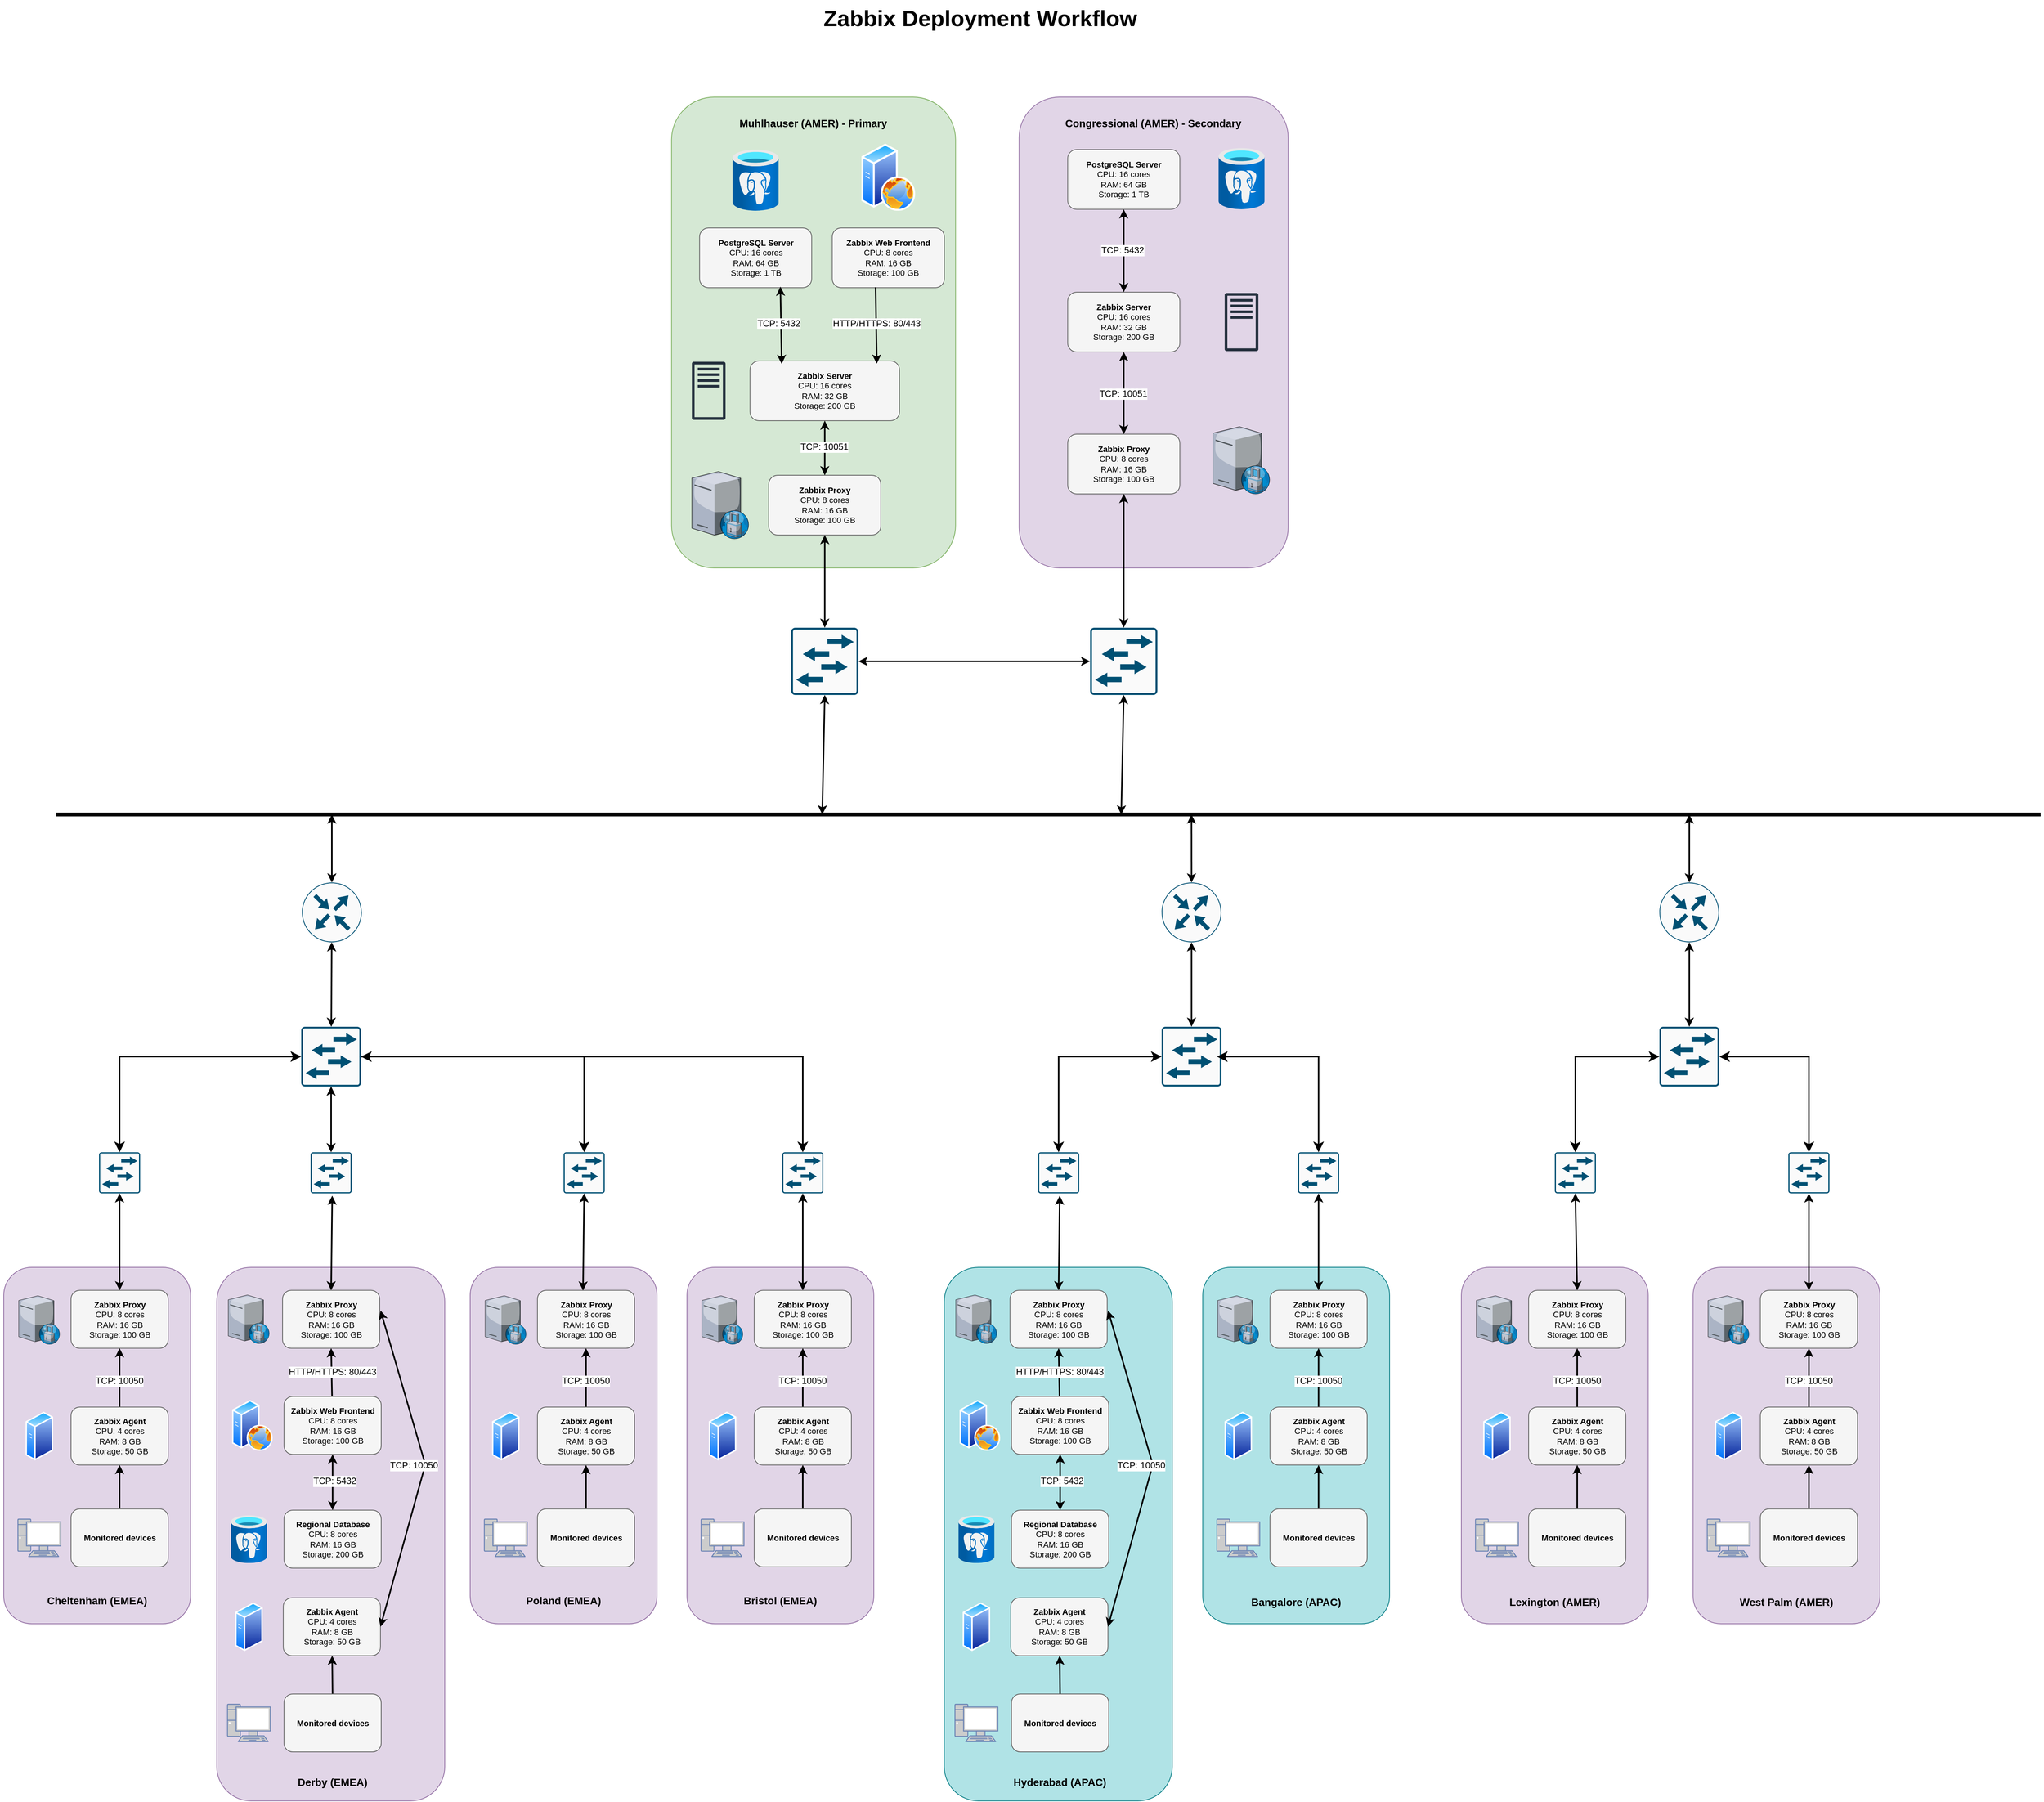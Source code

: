 <mxfile version="26.2.6">
  <diagram name="NMS Service Design 2025" id="m54P2H_huo3PtmZ4_LEc">
    <mxGraphModel grid="1" page="1" gridSize="10" guides="1" tooltips="1" connect="1" arrows="1" fold="1" pageScale="1" pageWidth="827" pageHeight="1169" background="light-dark(#FFFFFF,#000000)" math="0" shadow="0">
      <root>
        <mxCell id="0" />
        <mxCell id="1" parent="0" />
        <mxCell id="SCPRAVFFfy-oedrx2oCh-1" value="Zabbix Deployment Workflow" style="text;html=1;strokeColor=none;fillColor=none;align=center;fontSize=30;fontStyle=1;movable=0;resizable=0;rotatable=0;deletable=0;editable=0;locked=1;connectable=0;" vertex="1" parent="1">
          <mxGeometry x="1325.88" y="290" width="550" height="30" as="geometry" />
        </mxCell>
        <mxCell id="SCPRAVFFfy-oedrx2oCh-2" value="" style="rounded=1;html=1;fillColor=#d5e8d4;strokeColor=#82b366;fontStyle=1;fontSize=14;movable=0;resizable=0;rotatable=0;deletable=0;editable=0;locked=1;connectable=0;" vertex="1" parent="1">
          <mxGeometry x="1188.38" y="420" width="380" height="630" as="geometry" />
        </mxCell>
        <mxCell id="SCPRAVFFfy-oedrx2oCh-3" value="&lt;div&gt;&lt;b&gt;Zabbix Web Frontend&lt;/b&gt;&lt;/div&gt;&lt;div&gt;CPU: 8 cores&lt;/div&gt;&lt;div&gt;RAM: 16 GB&lt;/div&gt;&lt;div&gt;Storage: 100 GB&lt;/div&gt;" style="rounded=1;html=1;fillColor=#f5f5f5;strokeColor=#666666;fontSize=11;movable=0;resizable=0;rotatable=0;deletable=0;editable=0;locked=1;connectable=0;" vertex="1" parent="1">
          <mxGeometry x="1403.38" y="595" width="150" height="80" as="geometry" />
        </mxCell>
        <mxCell id="SCPRAVFFfy-oedrx2oCh-4" value="&lt;b&gt;Zabbix Proxy&lt;/b&gt;&lt;br&gt;CPU: 8 cores&lt;br&gt;RAM: 16 GB&lt;br&gt;Storage: 100 GB" style="rounded=1;html=1;fillColor=#f5f5f5;strokeColor=#666666;fontSize=11;movable=0;resizable=0;rotatable=0;deletable=0;editable=0;locked=1;connectable=0;" vertex="1" parent="1">
          <mxGeometry x="1318.38" y="926" width="150" height="80" as="geometry" />
        </mxCell>
        <mxCell id="SCPRAVFFfy-oedrx2oCh-8" value="" style="rounded=1;html=1;fillColor=#e1d5e7;strokeColor=#9673a6;fontStyle=1;fontSize=14;movable=0;resizable=0;rotatable=0;deletable=0;editable=0;locked=1;connectable=0;" vertex="1" parent="1">
          <mxGeometry x="1653.38" y="420" width="360" height="630" as="geometry" />
        </mxCell>
        <mxCell id="SCPRAVFFfy-oedrx2oCh-9" value="&lt;b&gt;Zabbix Server&lt;/b&gt;&lt;br&gt;CPU: 16 cores&lt;br&gt;RAM: 32 GB&lt;br&gt;Storage: 200 GB" style="rounded=1;html=1;fillColor=#f5f5f5;strokeColor=#666666;fontSize=11;movable=0;resizable=0;rotatable=0;deletable=0;editable=0;locked=1;connectable=0;" vertex="1" parent="1">
          <mxGeometry x="1718.38" y="681" width="150" height="80" as="geometry" />
        </mxCell>
        <mxCell id="SCPRAVFFfy-oedrx2oCh-10" value="&lt;b&gt;Zabbix Proxy&lt;/b&gt;&lt;br&gt;CPU: 8 cores&lt;br&gt;RAM: 16 GB&lt;br&gt;Storage: 100 GB" style="rounded=1;html=1;fillColor=#f5f5f5;strokeColor=#666666;fontSize=11;movable=0;resizable=0;rotatable=0;deletable=0;editable=0;locked=1;connectable=0;" vertex="1" parent="1">
          <mxGeometry x="1718.38" y="871" width="150" height="80" as="geometry" />
        </mxCell>
        <mxCell id="SCPRAVFFfy-oedrx2oCh-13" value="" style="rounded=0;html=1;strokeWidth=2;endArrow=classic;startArrow=classic;movable=0;resizable=0;rotatable=0;deletable=0;editable=0;locked=1;connectable=0;startFill=1;endFill=1;entryX=0.5;entryY=0;entryDx=0;entryDy=0;entryPerimeter=0;" edge="1" parent="1" source="SCPRAVFFfy-oedrx2oCh-4" target="SCPRAVFFfy-oedrx2oCh-46">
          <mxGeometry relative="1" as="geometry">
            <mxPoint x="1393.38" y="1145" as="targetPoint" />
          </mxGeometry>
        </mxCell>
        <mxCell id="SCPRAVFFfy-oedrx2oCh-14" value="" style="rounded=0;html=1;strokeWidth=2;endArrow=classic;startArrow=classic;movable=0;resizable=0;rotatable=0;deletable=0;editable=0;locked=1;connectable=0;startFill=1;entryX=0.5;entryY=0;entryDx=0;entryDy=0;entryPerimeter=0;" edge="1" parent="1" source="SCPRAVFFfy-oedrx2oCh-10" target="SCPRAVFFfy-oedrx2oCh-20">
          <mxGeometry relative="1" as="geometry">
            <mxPoint x="1793.38" y="1150" as="targetPoint" />
            <Array as="points" />
          </mxGeometry>
        </mxCell>
        <mxCell id="SCPRAVFFfy-oedrx2oCh-15" value="&lt;span style=&quot;font-size: 14px; font-weight: 700; text-wrap-mode: nowrap;&quot;&gt;Congressional (AMER) - Secondary&lt;/span&gt;" style="text;strokeColor=none;align=center;fillColor=none;html=1;verticalAlign=middle;whiteSpace=wrap;rounded=0;movable=0;resizable=0;rotatable=0;deletable=0;editable=0;locked=1;connectable=0;" vertex="1" parent="1">
          <mxGeometry x="1703.38" y="440" width="260" height="30" as="geometry" />
        </mxCell>
        <mxCell id="SCPRAVFFfy-oedrx2oCh-16" value="&lt;span style=&quot;font-size: 14px; font-weight: 700; text-wrap-mode: nowrap;&quot;&gt;Muhlhauser (AMER) - Primary&lt;/span&gt;" style="text;strokeColor=none;align=center;fillColor=none;html=1;verticalAlign=middle;whiteSpace=wrap;rounded=0;movable=0;resizable=0;rotatable=0;deletable=0;editable=0;locked=1;connectable=0;" vertex="1" parent="1">
          <mxGeometry x="1268.38" y="440" width="220" height="30" as="geometry" />
        </mxCell>
        <mxCell id="SCPRAVFFfy-oedrx2oCh-17" value="&lt;b&gt;PostgreSQL Server&lt;/b&gt;&lt;br&gt;CPU: 16 cores&lt;br&gt;RAM: 64 GB&lt;br&gt;Storage: 1 TB" style="rounded=1;html=1;fillColor=#f5f5f5;strokeColor=#666666;fontSize=11;movable=0;resizable=0;rotatable=0;deletable=0;editable=0;locked=1;connectable=0;" vertex="1" parent="1">
          <mxGeometry x="1718.38" y="490.17" width="150" height="80" as="geometry" />
        </mxCell>
        <mxCell id="SCPRAVFFfy-oedrx2oCh-18" value="&lt;b&gt;PostgreSQL Server&lt;/b&gt;&lt;br&gt;CPU: 16 cores&lt;br&gt;RAM: 64 GB&lt;br&gt;Storage: 1 TB" style="rounded=1;html=1;fillColor=#f5f5f5;strokeColor=#666666;fontSize=11;movable=0;resizable=0;rotatable=0;deletable=0;editable=0;locked=1;connectable=0;" vertex="1" parent="1">
          <mxGeometry x="1225.88" y="595" width="150" height="80" as="geometry" />
        </mxCell>
        <mxCell id="SCPRAVFFfy-oedrx2oCh-19" value="&lt;b&gt;Zabbix Server&lt;/b&gt;&lt;br&gt;CPU: 16 cores&lt;br&gt;RAM: 32 GB&lt;br&gt;Storage: 200 GB" style="rounded=1;html=1;fillColor=#f5f5f5;strokeColor=#666666;fontSize=11;movable=0;resizable=0;rotatable=0;deletable=0;editable=0;locked=1;connectable=0;" vertex="1" parent="1">
          <mxGeometry x="1293.38" y="773" width="200" height="80" as="geometry" />
        </mxCell>
        <mxCell id="SCPRAVFFfy-oedrx2oCh-20" value="" style="sketch=0;points=[[0.015,0.015,0],[0.985,0.015,0],[0.985,0.985,0],[0.015,0.985,0],[0.25,0,0],[0.5,0,0],[0.75,0,0],[1,0.25,0],[1,0.5,0],[1,0.75,0],[0.75,1,0],[0.5,1,0],[0.25,1,0],[0,0.75,0],[0,0.5,0],[0,0.25,0]];verticalLabelPosition=bottom;html=1;verticalAlign=top;aspect=fixed;align=center;pointerEvents=1;shape=mxgraph.cisco19.rect;prIcon=l2_switch;fillColor=#FAFAFA;strokeColor=#005073;rounded=0;fontFamily=Helvetica;fontSize=12;movable=0;resizable=0;rotatable=0;deletable=0;editable=0;locked=1;connectable=0;" vertex="1" parent="1">
          <mxGeometry x="1748.38" y="1130" width="90" height="90" as="geometry" />
        </mxCell>
        <mxCell id="SCPRAVFFfy-oedrx2oCh-21" value="" style="sketch=0;outlineConnect=0;fontColor=#232F3E;gradientColor=none;fillColor=#232F3D;strokeColor=none;dashed=0;verticalLabelPosition=bottom;verticalAlign=top;align=center;html=1;fontSize=12;fontStyle=0;aspect=fixed;pointerEvents=1;shape=mxgraph.aws4.traditional_server;movable=0;resizable=0;rotatable=0;deletable=0;editable=0;locked=1;connectable=0;" vertex="1" parent="1">
          <mxGeometry x="1215.63" y="774" width="45" height="78" as="geometry" />
        </mxCell>
        <mxCell id="SCPRAVFFfy-oedrx2oCh-22" value="" style="sketch=0;outlineConnect=0;fontColor=#232F3E;gradientColor=none;fillColor=#232F3D;strokeColor=none;dashed=0;verticalLabelPosition=bottom;verticalAlign=top;align=center;html=1;fontSize=12;fontStyle=0;aspect=fixed;pointerEvents=1;shape=mxgraph.aws4.traditional_server;movable=0;resizable=0;rotatable=0;deletable=0;editable=0;locked=1;connectable=0;" vertex="1" parent="1">
          <mxGeometry x="1928.45" y="682" width="45" height="78" as="geometry" />
        </mxCell>
        <mxCell id="SCPRAVFFfy-oedrx2oCh-23" value="" style="image;aspect=fixed;html=1;points=[];align=center;fontSize=12;image=img/lib/azure2/databases/Azure_Database_PostgreSQL_Server.svg;movable=0;resizable=0;rotatable=0;deletable=0;editable=0;locked=1;connectable=0;" vertex="1" parent="1">
          <mxGeometry x="1270.07" y="490.0" width="61.63" height="82.17" as="geometry" />
        </mxCell>
        <mxCell id="SCPRAVFFfy-oedrx2oCh-24" value="" style="image;aspect=fixed;html=1;points=[];align=center;fontSize=12;image=img/lib/azure2/databases/Azure_Database_PostgreSQL_Server.svg;movable=0;resizable=0;rotatable=0;deletable=0;editable=0;locked=1;connectable=0;" vertex="1" parent="1">
          <mxGeometry x="1920.14" y="488" width="61.63" height="82.17" as="geometry" />
        </mxCell>
        <mxCell id="SCPRAVFFfy-oedrx2oCh-25" value="" style="verticalLabelPosition=bottom;sketch=0;aspect=fixed;html=1;verticalAlign=top;strokeColor=none;align=center;outlineConnect=0;shape=mxgraph.citrix.proxy_server;movable=0;resizable=0;rotatable=0;deletable=0;editable=0;locked=1;connectable=0;" vertex="1" parent="1">
          <mxGeometry x="1215.63" y="921" width="76.5" height="90" as="geometry" />
        </mxCell>
        <mxCell id="SCPRAVFFfy-oedrx2oCh-26" value="" style="verticalLabelPosition=bottom;sketch=0;aspect=fixed;html=1;verticalAlign=top;strokeColor=none;align=center;outlineConnect=0;shape=mxgraph.citrix.proxy_server;movable=0;resizable=0;rotatable=0;deletable=0;editable=0;locked=1;connectable=0;" vertex="1" parent="1">
          <mxGeometry x="1912.7" y="861" width="76.5" height="90" as="geometry" />
        </mxCell>
        <mxCell id="SCPRAVFFfy-oedrx2oCh-27" value="" style="image;aspect=fixed;perimeter=ellipsePerimeter;html=1;align=center;shadow=0;dashed=0;spacingTop=3;image=img/lib/active_directory/web_server.svg;movable=0;resizable=0;rotatable=0;deletable=0;editable=0;locked=1;connectable=0;" vertex="1" parent="1">
          <mxGeometry x="1442.38" y="482.17" width="72" height="90" as="geometry" />
        </mxCell>
        <mxCell id="SCPRAVFFfy-oedrx2oCh-50" value="" style="endArrow=classic;html=1;rounded=0;strokeWidth=2;startArrow=classic;startFill=1;endFill=1;entryX=0.5;entryY=1;entryDx=0;entryDy=0;entryPerimeter=0;movable=0;resizable=0;rotatable=0;deletable=0;editable=0;locked=1;connectable=0;" edge="1" parent="1" target="SCPRAVFFfy-oedrx2oCh-20">
          <mxGeometry width="50" height="50" relative="1" as="geometry">
            <mxPoint x="1790" y="1380" as="sourcePoint" />
            <mxPoint x="1654.46" y="1270" as="targetPoint" />
          </mxGeometry>
        </mxCell>
        <mxCell id="SCPRAVFFfy-oedrx2oCh-51" value="" style="endArrow=classic;html=1;rounded=0;entryX=0.5;entryY=1;entryDx=0;entryDy=0;entryPerimeter=0;strokeWidth=2;startArrow=classic;startFill=1;endFill=1;movable=0;resizable=0;rotatable=0;deletable=0;editable=0;locked=1;connectable=0;" edge="1" parent="1" target="SCPRAVFFfy-oedrx2oCh-46">
          <mxGeometry width="50" height="50" relative="1" as="geometry">
            <mxPoint x="1390" y="1380" as="sourcePoint" />
            <mxPoint x="1254.46" y="1270" as="targetPoint" />
          </mxGeometry>
        </mxCell>
        <mxCell id="SCPRAVFFfy-oedrx2oCh-52" value="" style="endArrow=none;html=1;rounded=0;strokeWidth=5;movable=0;resizable=0;rotatable=0;deletable=0;editable=0;locked=1;connectable=0;" edge="1" parent="1">
          <mxGeometry width="50" height="50" relative="1" as="geometry">
            <mxPoint x="3020" y="1380" as="sourcePoint" />
            <mxPoint x="365" y="1380" as="targetPoint" />
          </mxGeometry>
        </mxCell>
        <mxCell id="SCPRAVFFfy-oedrx2oCh-55" value="" style="endArrow=classic;html=1;rounded=0;entryX=1;entryY=0.5;entryDx=0;entryDy=0;entryPerimeter=0;strokeWidth=2;exitX=0;exitY=0.5;exitDx=0;exitDy=0;exitPerimeter=0;startArrow=classic;startFill=1;endFill=1;movable=0;resizable=0;rotatable=0;deletable=0;editable=0;locked=1;connectable=0;" edge="1" parent="1" source="SCPRAVFFfy-oedrx2oCh-20" target="SCPRAVFFfy-oedrx2oCh-46">
          <mxGeometry width="50" height="50" relative="1" as="geometry">
            <mxPoint x="1573.38" y="1240" as="sourcePoint" />
            <mxPoint x="1573.84" y="1130" as="targetPoint" />
          </mxGeometry>
        </mxCell>
        <mxCell id="SCPRAVFFfy-oedrx2oCh-46" value="" style="sketch=0;points=[[0.015,0.015,0],[0.985,0.015,0],[0.985,0.985,0],[0.015,0.985,0],[0.25,0,0],[0.5,0,0],[0.75,0,0],[1,0.25,0],[1,0.5,0],[1,0.75,0],[0.75,1,0],[0.5,1,0],[0.25,1,0],[0,0.75,0],[0,0.5,0],[0,0.25,0]];verticalLabelPosition=bottom;html=1;verticalAlign=top;aspect=fixed;align=center;pointerEvents=1;shape=mxgraph.cisco19.rect;prIcon=l2_switch;fillColor=#FAFAFA;strokeColor=#005073;rounded=0;fontFamily=Helvetica;fontSize=12;movable=0;resizable=0;rotatable=0;deletable=0;editable=0;locked=1;connectable=0;" vertex="1" parent="1">
          <mxGeometry x="1348.38" y="1130" width="90" height="90" as="geometry" />
        </mxCell>
        <mxCell id="SCPRAVFFfy-oedrx2oCh-56" value="" style="sketch=0;points=[[0.5,0,0],[1,0.5,0],[0.5,1,0],[0,0.5,0],[0.145,0.145,0],[0.856,0.145,0],[0.855,0.856,0],[0.145,0.855,0]];verticalLabelPosition=bottom;html=1;verticalAlign=top;aspect=fixed;align=center;pointerEvents=1;shape=mxgraph.cisco19.rect;prIcon=router;fillColor=#FAFAFA;strokeColor=#005073;movable=0;resizable=0;rotatable=0;deletable=0;editable=0;locked=1;connectable=0;" vertex="1" parent="1">
          <mxGeometry x="694" y="1471" width="80" height="80" as="geometry" />
        </mxCell>
        <mxCell id="SCPRAVFFfy-oedrx2oCh-57" value="" style="endArrow=classic;html=1;rounded=0;strokeWidth=2;startArrow=classic;startFill=1;endFill=1;movable=0;resizable=0;rotatable=0;deletable=0;editable=0;locked=1;connectable=0;" edge="1" parent="1" source="SCPRAVFFfy-oedrx2oCh-56">
          <mxGeometry width="50" height="50" relative="1" as="geometry">
            <mxPoint x="761" y="1430" as="sourcePoint" />
            <mxPoint x="734" y="1380" as="targetPoint" />
          </mxGeometry>
        </mxCell>
        <mxCell id="SCPRAVFFfy-oedrx2oCh-58" value="" style="sketch=0;points=[[0.015,0.015,0],[0.985,0.015,0],[0.985,0.985,0],[0.015,0.985,0],[0.25,0,0],[0.5,0,0],[0.75,0,0],[1,0.25,0],[1,0.5,0],[1,0.75,0],[0.75,1,0],[0.5,1,0],[0.25,1,0],[0,0.75,0],[0,0.5,0],[0,0.25,0]];verticalLabelPosition=bottom;html=1;verticalAlign=top;aspect=fixed;align=center;pointerEvents=1;shape=mxgraph.cisco19.rect;prIcon=l2_switch;fillColor=#FAFAFA;strokeColor=#005073;rounded=0;fontFamily=Helvetica;fontSize=12;movable=0;resizable=0;rotatable=0;deletable=0;editable=0;locked=1;connectable=0;" vertex="1" parent="1">
          <mxGeometry x="693" y="1664" width="80" height="80" as="geometry" />
        </mxCell>
        <mxCell id="SCPRAVFFfy-oedrx2oCh-59" value="" style="endArrow=classic;html=1;rounded=0;strokeWidth=2;startArrow=classic;startFill=1;endFill=1;movable=0;resizable=0;rotatable=0;deletable=0;editable=0;locked=1;connectable=0;" edge="1" parent="1" source="SCPRAVFFfy-oedrx2oCh-58" target="SCPRAVFFfy-oedrx2oCh-56">
          <mxGeometry width="50" height="50" relative="1" as="geometry">
            <mxPoint x="734" y="1580" as="sourcePoint" />
            <mxPoint x="734.14" y="1511" as="targetPoint" />
          </mxGeometry>
        </mxCell>
        <mxCell id="SCPRAVFFfy-oedrx2oCh-60" value="" style="endArrow=classic;html=1;rounded=0;strokeWidth=2;exitX=0.5;exitY=0;exitDx=0;exitDy=0;exitPerimeter=0;entryX=0.5;entryY=1;entryDx=0;entryDy=0;entryPerimeter=0;startArrow=classic;startFill=1;endFill=1;movable=0;resizable=0;rotatable=0;deletable=0;editable=0;locked=1;connectable=0;" edge="1" parent="1" source="SCPRAVFFfy-oedrx2oCh-85" target="SCPRAVFFfy-oedrx2oCh-58">
          <mxGeometry width="50" height="50" relative="1" as="geometry">
            <mxPoint x="732.5" y="1817" as="sourcePoint" />
            <mxPoint x="733" y="1774" as="targetPoint" />
          </mxGeometry>
        </mxCell>
        <mxCell id="SCPRAVFFfy-oedrx2oCh-63" value="" style="rounded=1;html=1;fillColor=light-dark(#E1D5E7, #001933);strokeColor=light-dark(#9673A6,#0000FF);fontStyle=1;fontSize=14;movable=0;resizable=0;rotatable=0;deletable=0;editable=0;locked=1;connectable=0;" vertex="1" parent="1">
          <mxGeometry x="295" y="1986" width="250" height="477" as="geometry" />
        </mxCell>
        <mxCell id="SCPRAVFFfy-oedrx2oCh-65" value="&lt;b&gt;Zabbix Proxy&lt;/b&gt;&lt;br&gt;CPU: 8 cores&lt;br&gt;RAM: 16 GB&lt;br&gt;Storage: 100 GB" style="rounded=1;html=1;fillColor=#f5f5f5;strokeColor=#666666;fontSize=11;movable=0;resizable=0;rotatable=0;deletable=0;editable=0;locked=1;connectable=0;" vertex="1" parent="1">
          <mxGeometry x="385" y="2016.75" width="130" height="77.5" as="geometry" />
        </mxCell>
        <mxCell id="SCPRAVFFfy-oedrx2oCh-68" value="&lt;span style=&quot;font-size: 14px; text-wrap-mode: nowrap;&quot;&gt;&lt;b&gt;Cheltenham (EMEA)&lt;/b&gt;&lt;/span&gt;" style="text;strokeColor=none;align=center;fillColor=none;html=1;verticalAlign=middle;whiteSpace=wrap;rounded=0;movable=0;resizable=0;rotatable=0;deletable=0;editable=0;locked=1;connectable=0;" vertex="1" parent="1">
          <mxGeometry x="290" y="2417" width="260" height="30" as="geometry" />
        </mxCell>
        <mxCell id="SCPRAVFFfy-oedrx2oCh-72" value="" style="verticalLabelPosition=bottom;sketch=0;aspect=fixed;html=1;verticalAlign=top;strokeColor=none;align=center;outlineConnect=0;shape=mxgraph.citrix.proxy_server;movable=0;resizable=0;rotatable=0;deletable=0;editable=0;locked=1;connectable=0;" vertex="1" parent="1">
          <mxGeometry x="315" y="2024" width="55.25" height="65" as="geometry" />
        </mxCell>
        <mxCell id="SCPRAVFFfy-oedrx2oCh-62" value="" style="endArrow=classic;html=1;rounded=0;strokeWidth=2;exitX=0.5;exitY=0;exitDx=0;exitDy=0;entryX=0.5;entryY=1;entryDx=0;entryDy=0;entryPerimeter=0;startArrow=classic;startFill=1;endFill=1;movable=0;resizable=0;rotatable=0;deletable=0;editable=0;locked=1;connectable=0;" edge="1" parent="1" source="SCPRAVFFfy-oedrx2oCh-65" target="SCPRAVFFfy-oedrx2oCh-83">
          <mxGeometry width="50" height="50" relative="1" as="geometry">
            <mxPoint x="449.39" y="1964.753" as="sourcePoint" />
            <mxPoint x="450" y="1871" as="targetPoint" />
          </mxGeometry>
        </mxCell>
        <mxCell id="SCPRAVFFfy-oedrx2oCh-74" value="" style="rounded=0;html=1;strokeWidth=2;labelBackgroundColor=#ffffff;fontSize=10;endArrow=classic;startArrow=none;movable=0;resizable=0;rotatable=0;deletable=0;editable=0;locked=1;connectable=0;exitX=0.5;exitY=0;exitDx=0;exitDy=0;" edge="1" parent="1" source="SCPRAVFFfy-oedrx2oCh-77" target="SCPRAVFFfy-oedrx2oCh-65">
          <mxGeometry x="-0.06" relative="1" as="geometry">
            <mxPoint as="offset" />
            <mxPoint x="450" y="2173" as="sourcePoint" />
            <mxPoint x="449.57" y="2094.25" as="targetPoint" />
          </mxGeometry>
        </mxCell>
        <mxCell id="SCPRAVFFfy-oedrx2oCh-77" value="&lt;b&gt;Zabbix Agent&lt;/b&gt;&lt;br&gt;CPU: 4 cores&lt;br&gt;RAM: 8 GB&lt;br&gt;Storage: 50 GB" style="rounded=1;html=1;fillColor=#f5f5f5;strokeColor=#666666;fontSize=11;movable=0;resizable=0;rotatable=0;deletable=0;editable=0;locked=1;connectable=0;" vertex="1" parent="1">
          <mxGeometry x="385" y="2173" width="130" height="77.5" as="geometry" />
        </mxCell>
        <mxCell id="SCPRAVFFfy-oedrx2oCh-78" value="" style="image;aspect=fixed;perimeter=ellipsePerimeter;html=1;align=center;shadow=0;dashed=0;spacingTop=3;image=img/lib/active_directory/generic_server.svg;movable=0;resizable=0;rotatable=0;deletable=0;editable=0;locked=1;connectable=0;" vertex="1" parent="1">
          <mxGeometry x="324.14" y="2178.75" width="36.96" height="66" as="geometry" />
        </mxCell>
        <mxCell id="SCPRAVFFfy-oedrx2oCh-79" value="" style="rounded=0;html=1;strokeWidth=2;labelBackgroundColor=#ffffff;fontSize=10;endArrow=classic;startArrow=none;movable=0;resizable=0;rotatable=0;deletable=0;editable=0;locked=1;connectable=0;exitX=0.5;exitY=0.087;exitDx=0;exitDy=0;exitPerimeter=0;" edge="1" parent="1" source="SCPRAVFFfy-oedrx2oCh-81" target="SCPRAVFFfy-oedrx2oCh-77">
          <mxGeometry x="0.022" y="45" relative="1" as="geometry">
            <mxPoint as="offset" />
            <mxPoint x="450" y="2313" as="sourcePoint" />
            <mxPoint x="449.5" y="2250.5" as="targetPoint" />
          </mxGeometry>
        </mxCell>
        <mxCell id="SCPRAVFFfy-oedrx2oCh-80" value="" style="fontColor=#0066CC;verticalAlign=top;verticalLabelPosition=bottom;labelPosition=center;align=center;html=1;outlineConnect=0;fillColor=#CCCCCC;strokeColor=#6881B3;gradientColor=none;gradientDirection=north;strokeWidth=2;shape=mxgraph.networks.pc;movable=0;resizable=0;rotatable=0;deletable=0;editable=0;locked=1;connectable=0;" vertex="1" parent="1">
          <mxGeometry x="313.94" y="2323" width="57.37" height="50" as="geometry" />
        </mxCell>
        <mxCell id="SCPRAVFFfy-oedrx2oCh-81" value="&lt;b&gt;Monitored devices&lt;/b&gt;" style="rounded=1;html=1;fillColor=#f5f5f5;strokeColor=#666666;fontSize=11;movable=0;resizable=0;rotatable=0;deletable=0;editable=0;locked=1;connectable=0;" vertex="1" parent="1">
          <mxGeometry x="385" y="2309.25" width="130" height="77.5" as="geometry" />
        </mxCell>
        <mxCell id="SCPRAVFFfy-oedrx2oCh-83" value="" style="sketch=0;points=[[0.015,0.015,0],[0.985,0.015,0],[0.985,0.985,0],[0.015,0.985,0],[0.25,0,0],[0.5,0,0],[0.75,0,0],[1,0.25,0],[1,0.5,0],[1,0.75,0],[0.75,1,0],[0.5,1,0],[0.25,1,0],[0,0.75,0],[0,0.5,0],[0,0.25,0]];verticalLabelPosition=bottom;html=1;verticalAlign=top;aspect=fixed;align=center;pointerEvents=1;shape=mxgraph.cisco19.rect;prIcon=l2_switch;fillColor=#FAFAFA;strokeColor=#005073;rounded=0;fontFamily=Helvetica;fontSize=12;movable=0;resizable=0;rotatable=0;deletable=0;editable=0;locked=1;connectable=0;" vertex="1" parent="1">
          <mxGeometry x="422.5" y="1832" width="55" height="55" as="geometry" />
        </mxCell>
        <mxCell id="SCPRAVFFfy-oedrx2oCh-85" value="" style="sketch=0;points=[[0.015,0.015,0],[0.985,0.015,0],[0.985,0.985,0],[0.015,0.985,0],[0.25,0,0],[0.5,0,0],[0.75,0,0],[1,0.25,0],[1,0.5,0],[1,0.75,0],[0.75,1,0],[0.5,1,0],[0.25,1,0],[0,0.75,0],[0,0.5,0],[0,0.25,0]];verticalLabelPosition=bottom;html=1;verticalAlign=top;aspect=fixed;align=center;pointerEvents=1;shape=mxgraph.cisco19.rect;prIcon=l2_switch;fillColor=#FAFAFA;strokeColor=#005073;rounded=0;fontFamily=Helvetica;fontSize=12;movable=0;resizable=0;rotatable=0;deletable=0;editable=0;locked=1;connectable=0;" vertex="1" parent="1">
          <mxGeometry x="705.5" y="1832" width="55" height="55" as="geometry" />
        </mxCell>
        <mxCell id="SCPRAVFFfy-oedrx2oCh-105" value="" style="rounded=1;html=1;fillColor=light-dark(#E1D5E7, #001933);strokeColor=light-dark(#9673A6,#0000FF);fontStyle=1;fontSize=14;movable=0;resizable=0;rotatable=0;deletable=0;editable=0;locked=1;connectable=0;" vertex="1" parent="1">
          <mxGeometry x="580" y="1986" width="305" height="714" as="geometry" />
        </mxCell>
        <mxCell id="SCPRAVFFfy-oedrx2oCh-106" value="&lt;div&gt;&lt;b&gt;Zabbix Web Frontend&lt;/b&gt;&lt;/div&gt;&lt;div&gt;CPU: 8 cores&lt;/div&gt;&lt;div&gt;RAM: 16 GB&lt;/div&gt;&lt;div&gt;Storage: 100 GB&lt;/div&gt;" style="rounded=1;html=1;fillColor=#f5f5f5;strokeColor=#666666;fontSize=11;movable=0;resizable=0;rotatable=0;deletable=0;editable=0;locked=1;connectable=0;" vertex="1" parent="1">
          <mxGeometry x="670" y="2158.75" width="130" height="77.5" as="geometry" />
        </mxCell>
        <mxCell id="SCPRAVFFfy-oedrx2oCh-107" value="&lt;span style=&quot;font-size: 14px; text-wrap-mode: nowrap;&quot;&gt;&lt;b&gt;Derby (EMEA)&lt;/b&gt;&lt;/span&gt;" style="text;strokeColor=none;align=center;fillColor=none;html=1;verticalAlign=middle;whiteSpace=wrap;rounded=0;movable=0;resizable=0;rotatable=0;deletable=0;editable=0;locked=1;connectable=0;" vertex="1" parent="1">
          <mxGeometry x="605" y="2660" width="260" height="30" as="geometry" />
        </mxCell>
        <mxCell id="SCPRAVFFfy-oedrx2oCh-108" value="" style="verticalLabelPosition=bottom;sketch=0;aspect=fixed;html=1;verticalAlign=top;strokeColor=none;align=center;outlineConnect=0;shape=mxgraph.citrix.proxy_server;movable=0;resizable=0;rotatable=0;deletable=0;editable=0;locked=1;connectable=0;" vertex="1" parent="1">
          <mxGeometry x="595.38" y="2023" width="55.25" height="65" as="geometry" />
        </mxCell>
        <mxCell id="SCPRAVFFfy-oedrx2oCh-109" value="" style="endArrow=classic;html=1;rounded=0;strokeWidth=2;exitX=0.5;exitY=0;exitDx=0;exitDy=0;entryX=0.527;entryY=1.056;entryDx=0;entryDy=0;entryPerimeter=0;startArrow=classic;startFill=1;endFill=1;movable=0;resizable=0;rotatable=0;deletable=0;editable=0;locked=1;connectable=0;" edge="1" parent="1" target="SCPRAVFFfy-oedrx2oCh-85" source="SCPRAVFFfy-oedrx2oCh-152">
          <mxGeometry width="50" height="50" relative="1" as="geometry">
            <mxPoint x="734.0" y="1967" as="sourcePoint" />
            <mxPoint x="735" y="1884" as="targetPoint" />
          </mxGeometry>
        </mxCell>
        <mxCell id="SCPRAVFFfy-oedrx2oCh-110" value="" style="rounded=0;html=1;strokeWidth=2;labelBackgroundColor=#ffffff;fontSize=10;endArrow=classic;startArrow=classic;movable=0;resizable=0;rotatable=0;deletable=0;editable=0;locked=1;connectable=0;exitX=0.5;exitY=0;exitDx=0;exitDy=0;startFill=1;" edge="1" parent="1" source="SCPRAVFFfy-oedrx2oCh-111" target="SCPRAVFFfy-oedrx2oCh-106">
          <mxGeometry x="0.025" y="45" relative="1" as="geometry">
            <mxPoint as="offset" />
            <mxPoint x="735" y="2173" as="sourcePoint" />
            <mxPoint x="734.57" y="2094.25" as="targetPoint" />
          </mxGeometry>
        </mxCell>
        <mxCell id="SCPRAVFFfy-oedrx2oCh-111" value="&lt;b&gt;Regional Database&lt;/b&gt;&lt;br&gt;CPU: 8 cores&lt;br&gt;RAM: 16 GB&lt;br&gt;Storage: 200 GB" style="rounded=1;html=1;fillColor=#f5f5f5;strokeColor=#666666;fontSize=11;movable=0;resizable=0;rotatable=0;deletable=0;editable=0;locked=1;connectable=0;" vertex="1" parent="1">
          <mxGeometry x="670" y="2311" width="130" height="77.5" as="geometry" />
        </mxCell>
        <mxCell id="SCPRAVFFfy-oedrx2oCh-113" value="" style="rounded=0;html=1;strokeWidth=2;labelBackgroundColor=#ffffff;fontSize=10;endArrow=classic;startArrow=none;movable=0;resizable=0;rotatable=0;deletable=0;editable=0;locked=1;connectable=0;exitX=0.5;exitY=0.087;exitDx=0;exitDy=0;exitPerimeter=0;" edge="1" parent="1" source="SCPRAVFFfy-oedrx2oCh-115" target="TigqaD8eJ3B0DfApfs4S-3">
          <mxGeometry x="0.022" y="45" relative="1" as="geometry">
            <mxPoint as="offset" />
            <mxPoint x="735" y="2330" as="sourcePoint" />
            <mxPoint x="735" y="2497" as="targetPoint" />
          </mxGeometry>
        </mxCell>
        <mxCell id="SCPRAVFFfy-oedrx2oCh-114" value="" style="fontColor=#0066CC;verticalAlign=top;verticalLabelPosition=bottom;labelPosition=center;align=center;html=1;outlineConnect=0;fillColor=#CCCCCC;strokeColor=#6881B3;gradientColor=none;gradientDirection=north;strokeWidth=2;shape=mxgraph.networks.pc;movable=0;resizable=0;rotatable=0;deletable=0;editable=0;locked=1;connectable=0;" vertex="1" parent="1">
          <mxGeometry x="594.32" y="2570.75" width="57.37" height="50" as="geometry" />
        </mxCell>
        <mxCell id="SCPRAVFFfy-oedrx2oCh-115" value="&lt;b&gt;Monitored devices&lt;/b&gt;" style="rounded=1;html=1;fillColor=#f5f5f5;strokeColor=#666666;fontSize=11;movable=0;resizable=0;rotatable=0;deletable=0;editable=0;locked=1;connectable=0;" vertex="1" parent="1">
          <mxGeometry x="670" y="2557" width="130" height="77.5" as="geometry" />
        </mxCell>
        <mxCell id="SCPRAVFFfy-oedrx2oCh-145" value="" style="image;aspect=fixed;html=1;points=[];align=center;fontSize=12;image=img/lib/azure2/databases/Azure_Database_PostgreSQL_Server.svg;movable=0;resizable=0;rotatable=0;deletable=0;editable=0;locked=1;connectable=0;" vertex="1" parent="1">
          <mxGeometry x="598.94" y="2317.67" width="48.13" height="64.17" as="geometry" />
        </mxCell>
        <mxCell id="SCPRAVFFfy-oedrx2oCh-146" style="edgeStyle=orthogonalEdgeStyle;rounded=0;orthogonalLoop=1;jettySize=auto;html=1;exitX=0.5;exitY=1;exitDx=0;exitDy=0;exitPerimeter=0;movable=0;resizable=0;rotatable=0;deletable=0;editable=0;locked=1;connectable=0;" edge="1" parent="1" source="SCPRAVFFfy-oedrx2oCh-114" target="SCPRAVFFfy-oedrx2oCh-114">
          <mxGeometry relative="1" as="geometry" />
        </mxCell>
        <mxCell id="SCPRAVFFfy-oedrx2oCh-150" value="" style="rounded=0;html=1;strokeWidth=2;labelBackgroundColor=#ffffff;fontSize=10;endArrow=classic;startArrow=none;movable=0;resizable=0;rotatable=0;deletable=0;editable=0;locked=1;connectable=0;entryX=0.5;entryY=1;entryDx=0;entryDy=0;flowAnimation=0;shadow=0;curved=0;jumpStyle=none;" edge="1" parent="1" source="SCPRAVFFfy-oedrx2oCh-106" target="SCPRAVFFfy-oedrx2oCh-152">
          <mxGeometry x="0.022" y="45" relative="1" as="geometry">
            <mxPoint as="offset" />
            <mxPoint x="734.61" y="2154.012" as="sourcePoint" />
            <mxPoint x="734.0" y="2099" as="targetPoint" />
          </mxGeometry>
        </mxCell>
        <mxCell id="SCPRAVFFfy-oedrx2oCh-151" value="" style="image;aspect=fixed;perimeter=ellipsePerimeter;html=1;align=center;shadow=0;dashed=0;spacingTop=3;image=img/lib/active_directory/web_server.svg;movable=0;resizable=0;rotatable=0;deletable=0;editable=0;locked=1;connectable=0;" vertex="1" parent="1">
          <mxGeometry x="600.37" y="2163.43" width="54.52" height="68.15" as="geometry" />
        </mxCell>
        <mxCell id="SCPRAVFFfy-oedrx2oCh-152" value="&lt;b&gt;Zabbix Proxy&lt;/b&gt;&lt;br&gt;CPU: 8 cores&lt;br&gt;RAM: 16 GB&lt;br&gt;Storage: 100 GB" style="rounded=1;html=1;fillColor=#f5f5f5;strokeColor=#666666;fontSize=11;movable=0;resizable=0;rotatable=0;deletable=0;editable=0;locked=1;connectable=0;" vertex="1" parent="1">
          <mxGeometry x="668" y="2016.75" width="130" height="77.5" as="geometry" />
        </mxCell>
        <mxCell id="SCPRAVFFfy-oedrx2oCh-163" value="" style="endArrow=classic;startArrow=classic;html=1;rounded=0;entryX=0.5;entryY=1;entryDx=0;entryDy=0;exitX=0.5;exitY=0;exitDx=0;exitDy=0;strokeWidth=2;movable=0;resizable=0;rotatable=0;deletable=0;editable=0;locked=1;connectable=0;" edge="1" parent="1" source="SCPRAVFFfy-oedrx2oCh-4" target="SCPRAVFFfy-oedrx2oCh-19">
          <mxGeometry width="50" height="50" relative="1" as="geometry">
            <mxPoint x="1393.38" y="925" as="sourcePoint" />
            <mxPoint x="1413.38" y="890" as="targetPoint" />
          </mxGeometry>
        </mxCell>
        <mxCell id="SCPRAVFFfy-oedrx2oCh-157" value="&lt;div&gt;TCP: 10051&lt;/div&gt;" style="text;strokeColor=none;align=center;fillColor=none;html=1;verticalAlign=middle;whiteSpace=wrap;rounded=0;labelBackgroundColor=default;movable=0;resizable=0;rotatable=0;deletable=0;editable=0;locked=1;connectable=0;" vertex="1" parent="1">
          <mxGeometry x="1348.38" y="873" width="90" height="30" as="geometry" />
        </mxCell>
        <mxCell id="SCPRAVFFfy-oedrx2oCh-165" value="" style="endArrow=classic;startArrow=classic;html=1;rounded=0;strokeWidth=2;exitX=0.212;exitY=0.05;exitDx=0;exitDy=0;exitPerimeter=0;entryX=0.721;entryY=0.983;entryDx=0;entryDy=0;entryPerimeter=0;movable=0;resizable=0;rotatable=0;deletable=0;editable=0;locked=1;connectable=0;" edge="1" parent="1" source="SCPRAVFFfy-oedrx2oCh-19" target="SCPRAVFFfy-oedrx2oCh-18">
          <mxGeometry width="50" height="50" relative="1" as="geometry">
            <mxPoint x="1331.69" y="769" as="sourcePoint" />
            <mxPoint x="1353.38" y="700" as="targetPoint" />
          </mxGeometry>
        </mxCell>
        <mxCell id="SCPRAVFFfy-oedrx2oCh-166" value="&lt;div&gt;TCP: 5432&lt;/div&gt;" style="text;strokeColor=none;align=center;fillColor=none;html=1;verticalAlign=middle;whiteSpace=wrap;rounded=0;labelBackgroundColor=default;movable=0;resizable=0;rotatable=0;deletable=0;editable=0;locked=1;connectable=0;" vertex="1" parent="1">
          <mxGeometry x="1288.38" y="708" width="87.5" height="30" as="geometry" />
        </mxCell>
        <mxCell id="SCPRAVFFfy-oedrx2oCh-168" value="" style="endArrow=classic;html=1;rounded=0;exitX=0.387;exitY=0.992;exitDx=0;exitDy=0;exitPerimeter=0;entryX=0.848;entryY=0.046;entryDx=0;entryDy=0;entryPerimeter=0;strokeWidth=2;movable=0;resizable=0;rotatable=0;deletable=0;editable=0;locked=1;connectable=0;" edge="1" parent="1" source="SCPRAVFFfy-oedrx2oCh-3" target="SCPRAVFFfy-oedrx2oCh-19">
          <mxGeometry width="50" height="50" relative="1" as="geometry">
            <mxPoint x="1453.38" y="860" as="sourcePoint" />
            <mxPoint x="1503.38" y="810" as="targetPoint" />
          </mxGeometry>
        </mxCell>
        <mxCell id="SCPRAVFFfy-oedrx2oCh-169" value="&lt;div&gt;HTTP/HTTPS: 80/443&lt;/div&gt;" style="text;strokeColor=none;align=center;fillColor=none;html=1;verticalAlign=middle;whiteSpace=wrap;rounded=0;labelBackgroundColor=default;movable=0;resizable=0;rotatable=0;deletable=0;editable=0;locked=1;connectable=0;" vertex="1" parent="1">
          <mxGeometry x="1403.38" y="708" width="120" height="30" as="geometry" />
        </mxCell>
        <mxCell id="SCPRAVFFfy-oedrx2oCh-172" value="" style="endArrow=classic;startArrow=classic;html=1;rounded=0;strokeWidth=2;entryX=0.5;entryY=1;entryDx=0;entryDy=0;movable=0;resizable=0;rotatable=0;deletable=0;editable=0;locked=1;connectable=0;" edge="1" parent="1" source="SCPRAVFFfy-oedrx2oCh-9" target="SCPRAVFFfy-oedrx2oCh-17">
          <mxGeometry width="50" height="50" relative="1" as="geometry">
            <mxPoint x="1793.38" y="690" as="sourcePoint" />
            <mxPoint x="1792.38" y="663" as="targetPoint" />
          </mxGeometry>
        </mxCell>
        <mxCell id="SCPRAVFFfy-oedrx2oCh-173" value="&lt;div&gt;TCP: 5432&lt;/div&gt;" style="text;strokeColor=none;align=center;fillColor=none;html=1;verticalAlign=middle;whiteSpace=wrap;rounded=0;labelBackgroundColor=default;movable=0;resizable=0;rotatable=0;deletable=0;editable=0;locked=1;connectable=0;" vertex="1" parent="1">
          <mxGeometry x="1748.38" y="610" width="87.5" height="30" as="geometry" />
        </mxCell>
        <mxCell id="SCPRAVFFfy-oedrx2oCh-174" value="" style="endArrow=classic;startArrow=classic;html=1;rounded=0;entryX=0.5;entryY=1;entryDx=0;entryDy=0;strokeWidth=2;movable=0;resizable=0;rotatable=0;deletable=0;editable=0;locked=1;connectable=0;" edge="1" parent="1" source="SCPRAVFFfy-oedrx2oCh-10" target="SCPRAVFFfy-oedrx2oCh-9">
          <mxGeometry width="50" height="50" relative="1" as="geometry">
            <mxPoint x="1793.38" y="840" as="sourcePoint" />
            <mxPoint x="1793.38" y="820" as="targetPoint" />
          </mxGeometry>
        </mxCell>
        <mxCell id="SCPRAVFFfy-oedrx2oCh-175" value="&lt;div&gt;TCP: 10051&lt;/div&gt;" style="text;strokeColor=none;align=center;fillColor=none;html=1;verticalAlign=middle;whiteSpace=wrap;rounded=0;labelBackgroundColor=default;movable=0;resizable=0;rotatable=0;deletable=0;editable=0;locked=1;connectable=0;" vertex="1" parent="1">
          <mxGeometry x="1748.38" y="802" width="90" height="30" as="geometry" />
        </mxCell>
        <mxCell id="TigqaD8eJ3B0DfApfs4S-2" value="&lt;div&gt;TCP: 10050&lt;/div&gt;" style="text;strokeColor=none;align=center;fillColor=none;html=1;verticalAlign=middle;whiteSpace=wrap;rounded=0;labelBackgroundColor=default;movable=0;resizable=0;rotatable=0;deletable=0;editable=0;locked=1;connectable=0;" vertex="1" parent="1">
          <mxGeometry x="405" y="2123.43" width="90" height="30" as="geometry" />
        </mxCell>
        <mxCell id="TigqaD8eJ3B0DfApfs4S-3" value="&lt;b&gt;Zabbix Agent&lt;/b&gt;&lt;br&gt;CPU: 4 cores&lt;br&gt;RAM: 8 GB&lt;br&gt;Storage: 50 GB" style="rounded=1;html=1;fillColor=#f5f5f5;strokeColor=#666666;fontSize=11;movable=0;resizable=0;rotatable=0;deletable=0;editable=0;locked=1;connectable=0;" vertex="1" parent="1">
          <mxGeometry x="669" y="2428.25" width="130" height="77.5" as="geometry" />
        </mxCell>
        <mxCell id="TigqaD8eJ3B0DfApfs4S-5" value="" style="image;aspect=fixed;perimeter=ellipsePerimeter;html=1;align=center;shadow=0;dashed=0;spacingTop=3;image=img/lib/active_directory/generic_server.svg;movable=0;resizable=0;rotatable=0;deletable=0;editable=0;locked=1;connectable=0;" vertex="1" parent="1">
          <mxGeometry x="604.53" y="2434" width="36.96" height="66" as="geometry" />
        </mxCell>
        <mxCell id="TigqaD8eJ3B0DfApfs4S-10" value="" style="endArrow=classic;html=1;rounded=0;entryX=1.009;entryY=0.35;entryDx=0;entryDy=0;entryPerimeter=0;exitX=1;exitY=0.5;exitDx=0;exitDy=0;startArrow=classic;startFill=1;endFill=1;strokeWidth=2;movable=0;resizable=0;rotatable=0;deletable=0;editable=0;locked=1;connectable=0;" edge="1" parent="1" source="TigqaD8eJ3B0DfApfs4S-3" target="SCPRAVFFfy-oedrx2oCh-152">
          <mxGeometry width="50" height="50" relative="1" as="geometry">
            <mxPoint x="909" y="2250" as="sourcePoint" />
            <mxPoint x="959" y="2200" as="targetPoint" />
            <Array as="points">
              <mxPoint x="859" y="2250" />
            </Array>
          </mxGeometry>
        </mxCell>
        <mxCell id="TigqaD8eJ3B0DfApfs4S-11" value="&lt;div&gt;TCP: 10050&lt;/div&gt;" style="text;strokeColor=none;align=center;fillColor=none;html=1;verticalAlign=middle;whiteSpace=wrap;rounded=0;labelBackgroundColor=default;movable=0;resizable=0;rotatable=0;deletable=0;editable=0;locked=1;connectable=0;" vertex="1" parent="1">
          <mxGeometry x="799" y="2236" width="90" height="30" as="geometry" />
        </mxCell>
        <mxCell id="TigqaD8eJ3B0DfApfs4S-12" value="&lt;div&gt;TCP: 5432&lt;/div&gt;" style="text;strokeColor=none;align=center;fillColor=none;html=1;verticalAlign=middle;whiteSpace=wrap;rounded=0;labelBackgroundColor=default;movable=0;resizable=0;rotatable=0;deletable=0;editable=0;locked=1;connectable=0;" vertex="1" parent="1">
          <mxGeometry x="694" y="2256.75" width="87.5" height="30" as="geometry" />
        </mxCell>
        <mxCell id="TigqaD8eJ3B0DfApfs4S-13" value="&lt;div&gt;HTTP/HTTPS: 80/443&lt;/div&gt;" style="text;strokeColor=none;align=center;fillColor=none;html=1;verticalAlign=middle;whiteSpace=wrap;rounded=0;labelBackgroundColor=default;movable=0;resizable=0;rotatable=0;deletable=0;editable=0;locked=1;connectable=0;" vertex="1" parent="1">
          <mxGeometry x="675" y="2111" width="120" height="30" as="geometry" />
        </mxCell>
        <mxCell id="TigqaD8eJ3B0DfApfs4S-19" value="" style="edgeStyle=segmentEdgeStyle;endArrow=classic;html=1;curved=0;rounded=0;endSize=8;startSize=8;entryX=0.5;entryY=0;entryDx=0;entryDy=0;entryPerimeter=0;exitX=0;exitY=0.5;exitDx=0;exitDy=0;exitPerimeter=0;strokeWidth=2;startArrow=classic;startFill=1;movable=0;resizable=0;rotatable=0;deletable=0;editable=0;locked=1;connectable=0;" edge="1" parent="1" source="SCPRAVFFfy-oedrx2oCh-58" target="SCPRAVFFfy-oedrx2oCh-83">
          <mxGeometry width="50" height="50" relative="1" as="geometry">
            <mxPoint x="505" y="1744" as="sourcePoint" />
            <mxPoint x="455" y="1794" as="targetPoint" />
          </mxGeometry>
        </mxCell>
        <mxCell id="TigqaD8eJ3B0DfApfs4S-20" value="" style="edgeStyle=segmentEdgeStyle;endArrow=classic;html=1;curved=0;rounded=0;endSize=8;startSize=8;exitX=1;exitY=0.5;exitDx=0;exitDy=0;exitPerimeter=0;entryX=0.5;entryY=0;entryDx=0;entryDy=0;entryPerimeter=0;strokeWidth=2;movable=0;resizable=0;rotatable=0;deletable=0;editable=0;locked=1;connectable=0;" edge="1" parent="1" source="SCPRAVFFfy-oedrx2oCh-58" target="TigqaD8eJ3B0DfApfs4S-21">
          <mxGeometry width="50" height="50" relative="1" as="geometry">
            <mxPoint x="975" y="1710" as="sourcePoint" />
            <mxPoint x="1165" y="1780" as="targetPoint" />
          </mxGeometry>
        </mxCell>
        <mxCell id="TigqaD8eJ3B0DfApfs4S-21" value="" style="sketch=0;points=[[0.015,0.015,0],[0.985,0.015,0],[0.985,0.985,0],[0.015,0.985,0],[0.25,0,0],[0.5,0,0],[0.75,0,0],[1,0.25,0],[1,0.5,0],[1,0.75,0],[0.75,1,0],[0.5,1,0],[0.25,1,0],[0,0.75,0],[0,0.5,0],[0,0.25,0]];verticalLabelPosition=bottom;html=1;verticalAlign=top;aspect=fixed;align=center;pointerEvents=1;shape=mxgraph.cisco19.rect;prIcon=l2_switch;fillColor=#FAFAFA;strokeColor=#005073;rounded=0;fontFamily=Helvetica;fontSize=12;movable=0;resizable=0;rotatable=0;deletable=0;editable=0;locked=1;connectable=0;" vertex="1" parent="1">
          <mxGeometry x="1044" y="1832" width="55" height="55" as="geometry" />
        </mxCell>
        <mxCell id="TigqaD8eJ3B0DfApfs4S-22" value="" style="rounded=1;html=1;fillColor=light-dark(#E1D5E7, #001933);strokeColor=light-dark(#9673A6,#0000FF);fontStyle=1;fontSize=14;movable=0;resizable=0;rotatable=0;deletable=0;editable=0;locked=1;connectable=0;" vertex="1" parent="1">
          <mxGeometry x="919" y="1986" width="250" height="477" as="geometry" />
        </mxCell>
        <mxCell id="TigqaD8eJ3B0DfApfs4S-23" value="&lt;b&gt;Zabbix Proxy&lt;/b&gt;&lt;br&gt;CPU: 8 cores&lt;br&gt;RAM: 16 GB&lt;br&gt;Storage: 100 GB" style="rounded=1;html=1;fillColor=#f5f5f5;strokeColor=#666666;fontSize=11;movable=0;resizable=0;rotatable=0;deletable=0;editable=0;locked=1;connectable=0;" vertex="1" parent="1">
          <mxGeometry x="1009" y="2016.75" width="130" height="77.5" as="geometry" />
        </mxCell>
        <mxCell id="TigqaD8eJ3B0DfApfs4S-24" value="&lt;span style=&quot;font-size: 14px; text-wrap-mode: nowrap;&quot;&gt;&lt;b&gt;Poland (EMEA)&lt;/b&gt;&lt;/span&gt;" style="text;strokeColor=none;align=center;fillColor=none;html=1;verticalAlign=middle;whiteSpace=wrap;rounded=0;movable=0;resizable=0;rotatable=0;deletable=0;editable=0;locked=1;connectable=0;" vertex="1" parent="1">
          <mxGeometry x="914" y="2417" width="260" height="30" as="geometry" />
        </mxCell>
        <mxCell id="TigqaD8eJ3B0DfApfs4S-25" value="" style="verticalLabelPosition=bottom;sketch=0;aspect=fixed;html=1;verticalAlign=top;strokeColor=none;align=center;outlineConnect=0;shape=mxgraph.citrix.proxy_server;movable=0;resizable=0;rotatable=0;deletable=0;editable=0;locked=1;connectable=0;" vertex="1" parent="1">
          <mxGeometry x="939" y="2024" width="55.25" height="65" as="geometry" />
        </mxCell>
        <mxCell id="TigqaD8eJ3B0DfApfs4S-26" value="" style="rounded=0;html=1;strokeWidth=2;labelBackgroundColor=#ffffff;fontSize=10;endArrow=classic;startArrow=none;movable=0;resizable=0;rotatable=0;deletable=0;editable=0;locked=1;connectable=0;exitX=0.5;exitY=0;exitDx=0;exitDy=0;" edge="1" parent="1" source="TigqaD8eJ3B0DfApfs4S-27" target="TigqaD8eJ3B0DfApfs4S-23">
          <mxGeometry x="-0.06" relative="1" as="geometry">
            <mxPoint as="offset" />
            <mxPoint x="1074" y="2173" as="sourcePoint" />
            <mxPoint x="1073.57" y="2094.25" as="targetPoint" />
          </mxGeometry>
        </mxCell>
        <mxCell id="TigqaD8eJ3B0DfApfs4S-27" value="&lt;b&gt;Zabbix Agent&lt;/b&gt;&lt;br&gt;CPU: 4 cores&lt;br&gt;RAM: 8 GB&lt;br&gt;Storage: 50 GB" style="rounded=1;html=1;fillColor=#f5f5f5;strokeColor=#666666;fontSize=11;movable=0;resizable=0;rotatable=0;deletable=0;editable=0;locked=1;connectable=0;" vertex="1" parent="1">
          <mxGeometry x="1009" y="2173" width="130" height="77.5" as="geometry" />
        </mxCell>
        <mxCell id="TigqaD8eJ3B0DfApfs4S-28" value="" style="image;aspect=fixed;perimeter=ellipsePerimeter;html=1;align=center;shadow=0;dashed=0;spacingTop=3;image=img/lib/active_directory/generic_server.svg;movable=0;resizable=0;rotatable=0;deletable=0;editable=0;locked=1;connectable=0;" vertex="1" parent="1">
          <mxGeometry x="948.14" y="2178.75" width="36.96" height="66" as="geometry" />
        </mxCell>
        <mxCell id="TigqaD8eJ3B0DfApfs4S-29" value="" style="rounded=0;html=1;strokeWidth=2;labelBackgroundColor=#ffffff;fontSize=10;endArrow=classic;startArrow=none;movable=0;resizable=0;rotatable=0;deletable=0;editable=0;locked=1;connectable=0;exitX=0.5;exitY=0.087;exitDx=0;exitDy=0;exitPerimeter=0;" edge="1" parent="1" source="TigqaD8eJ3B0DfApfs4S-31" target="TigqaD8eJ3B0DfApfs4S-27">
          <mxGeometry x="0.022" y="45" relative="1" as="geometry">
            <mxPoint as="offset" />
            <mxPoint x="1074" y="2313" as="sourcePoint" />
            <mxPoint x="1073.5" y="2250.5" as="targetPoint" />
          </mxGeometry>
        </mxCell>
        <mxCell id="TigqaD8eJ3B0DfApfs4S-30" value="" style="fontColor=#0066CC;verticalAlign=top;verticalLabelPosition=bottom;labelPosition=center;align=center;html=1;outlineConnect=0;fillColor=#CCCCCC;strokeColor=#6881B3;gradientColor=none;gradientDirection=north;strokeWidth=2;shape=mxgraph.networks.pc;movable=0;resizable=0;rotatable=0;deletable=0;editable=0;locked=1;connectable=0;" vertex="1" parent="1">
          <mxGeometry x="937.94" y="2323" width="57.37" height="50" as="geometry" />
        </mxCell>
        <mxCell id="TigqaD8eJ3B0DfApfs4S-31" value="&lt;b&gt;Monitored devices&lt;/b&gt;" style="rounded=1;html=1;fillColor=#f5f5f5;strokeColor=#666666;fontSize=11;movable=0;resizable=0;rotatable=0;deletable=0;editable=0;locked=1;connectable=0;" vertex="1" parent="1">
          <mxGeometry x="1009" y="2309.25" width="130" height="77.5" as="geometry" />
        </mxCell>
        <mxCell id="TigqaD8eJ3B0DfApfs4S-32" value="&lt;div&gt;TCP: 10050&lt;/div&gt;" style="text;strokeColor=none;align=center;fillColor=none;html=1;verticalAlign=middle;whiteSpace=wrap;rounded=0;labelBackgroundColor=default;movable=0;resizable=0;rotatable=0;deletable=0;editable=0;locked=1;connectable=0;" vertex="1" parent="1">
          <mxGeometry x="1029" y="2123.43" width="90" height="30" as="geometry" />
        </mxCell>
        <mxCell id="TigqaD8eJ3B0DfApfs4S-33" value="" style="endArrow=classic;html=1;rounded=0;strokeWidth=2;exitX=0.469;exitY=0.004;exitDx=0;exitDy=0;entryX=0.5;entryY=1;entryDx=0;entryDy=0;entryPerimeter=0;startArrow=classic;startFill=1;endFill=1;exitPerimeter=0;movable=0;resizable=0;rotatable=0;deletable=0;editable=0;locked=1;connectable=0;" edge="1" parent="1" source="TigqaD8eJ3B0DfApfs4S-23" target="TigqaD8eJ3B0DfApfs4S-21">
          <mxGeometry width="50" height="50" relative="1" as="geometry">
            <mxPoint x="1069.58" y="2016.75" as="sourcePoint" />
            <mxPoint x="1070.58" y="1889.75" as="targetPoint" />
          </mxGeometry>
        </mxCell>
        <mxCell id="TigqaD8eJ3B0DfApfs4S-34" value="" style="edgeStyle=segmentEdgeStyle;endArrow=classic;html=1;curved=0;rounded=0;endSize=8;startSize=8;exitX=1;exitY=0.5;exitDx=0;exitDy=0;exitPerimeter=0;strokeWidth=2;entryX=0.5;entryY=0;entryDx=0;entryDy=0;entryPerimeter=0;startArrow=classic;startFill=1;movable=0;resizable=0;rotatable=0;deletable=0;editable=0;locked=1;connectable=0;" edge="1" parent="1" source="SCPRAVFFfy-oedrx2oCh-58" target="TigqaD8eJ3B0DfApfs4S-35">
          <mxGeometry width="50" height="50" relative="1" as="geometry">
            <mxPoint x="1077.25" y="1704" as="sourcePoint" />
            <mxPoint x="1405" y="1832" as="targetPoint" />
          </mxGeometry>
        </mxCell>
        <mxCell id="TigqaD8eJ3B0DfApfs4S-35" value="" style="sketch=0;points=[[0.015,0.015,0],[0.985,0.015,0],[0.985,0.985,0],[0.015,0.985,0],[0.25,0,0],[0.5,0,0],[0.75,0,0],[1,0.25,0],[1,0.5,0],[1,0.75,0],[0.75,1,0],[0.5,1,0],[0.25,1,0],[0,0.75,0],[0,0.5,0],[0,0.25,0]];verticalLabelPosition=bottom;html=1;verticalAlign=top;aspect=fixed;align=center;pointerEvents=1;shape=mxgraph.cisco19.rect;prIcon=l2_switch;fillColor=#FAFAFA;strokeColor=#005073;rounded=0;fontFamily=Helvetica;fontSize=12;movable=0;resizable=0;rotatable=0;deletable=0;editable=0;locked=1;connectable=0;" vertex="1" parent="1">
          <mxGeometry x="1336.5" y="1832" width="55" height="55" as="geometry" />
        </mxCell>
        <mxCell id="TigqaD8eJ3B0DfApfs4S-36" value="" style="rounded=1;html=1;fillColor=light-dark(#E1D5E7, #001933);strokeColor=light-dark(#9673A6,#0000FF);fontStyle=1;fontSize=14;movable=0;resizable=0;rotatable=0;deletable=0;editable=0;locked=1;connectable=0;" vertex="1" parent="1">
          <mxGeometry x="1209" y="1986" width="250" height="477" as="geometry" />
        </mxCell>
        <mxCell id="TigqaD8eJ3B0DfApfs4S-37" value="&lt;b&gt;Zabbix Proxy&lt;/b&gt;&lt;br&gt;CPU: 8 cores&lt;br&gt;RAM: 16 GB&lt;br&gt;Storage: 100 GB" style="rounded=1;html=1;fillColor=#f5f5f5;strokeColor=#666666;fontSize=11;movable=0;resizable=0;rotatable=0;deletable=0;editable=0;locked=1;connectable=0;" vertex="1" parent="1">
          <mxGeometry x="1299" y="2016.75" width="130" height="77.5" as="geometry" />
        </mxCell>
        <mxCell id="TigqaD8eJ3B0DfApfs4S-38" value="&lt;span style=&quot;font-size: 14px; text-wrap-mode: nowrap;&quot;&gt;&lt;b&gt;Bristol (EMEA)&lt;/b&gt;&lt;/span&gt;" style="text;strokeColor=none;align=center;fillColor=none;html=1;verticalAlign=middle;whiteSpace=wrap;rounded=0;movable=0;resizable=0;rotatable=0;deletable=0;editable=0;locked=1;connectable=0;" vertex="1" parent="1">
          <mxGeometry x="1204" y="2417" width="260" height="30" as="geometry" />
        </mxCell>
        <mxCell id="TigqaD8eJ3B0DfApfs4S-39" value="" style="verticalLabelPosition=bottom;sketch=0;aspect=fixed;html=1;verticalAlign=top;strokeColor=none;align=center;outlineConnect=0;shape=mxgraph.citrix.proxy_server;movable=0;resizable=0;rotatable=0;deletable=0;editable=0;locked=1;connectable=0;" vertex="1" parent="1">
          <mxGeometry x="1229" y="2024" width="55.25" height="65" as="geometry" />
        </mxCell>
        <mxCell id="TigqaD8eJ3B0DfApfs4S-40" value="" style="rounded=0;html=1;strokeWidth=2;labelBackgroundColor=#ffffff;fontSize=10;endArrow=classic;startArrow=none;movable=0;resizable=0;rotatable=0;deletable=0;editable=0;locked=1;connectable=0;exitX=0.5;exitY=0;exitDx=0;exitDy=0;" edge="1" parent="1" source="TigqaD8eJ3B0DfApfs4S-41" target="TigqaD8eJ3B0DfApfs4S-37">
          <mxGeometry x="-0.06" relative="1" as="geometry">
            <mxPoint as="offset" />
            <mxPoint x="1364" y="2173" as="sourcePoint" />
            <mxPoint x="1363.57" y="2094.25" as="targetPoint" />
          </mxGeometry>
        </mxCell>
        <mxCell id="TigqaD8eJ3B0DfApfs4S-41" value="&lt;b&gt;Zabbix Agent&lt;/b&gt;&lt;br&gt;CPU: 4 cores&lt;br&gt;RAM: 8 GB&lt;br&gt;Storage: 50 GB" style="rounded=1;html=1;fillColor=#f5f5f5;strokeColor=#666666;fontSize=11;movable=0;resizable=0;rotatable=0;deletable=0;editable=0;locked=1;connectable=0;" vertex="1" parent="1">
          <mxGeometry x="1299" y="2173" width="130" height="77.5" as="geometry" />
        </mxCell>
        <mxCell id="TigqaD8eJ3B0DfApfs4S-42" value="" style="image;aspect=fixed;perimeter=ellipsePerimeter;html=1;align=center;shadow=0;dashed=0;spacingTop=3;image=img/lib/active_directory/generic_server.svg;movable=0;resizable=0;rotatable=0;deletable=0;editable=0;locked=1;connectable=0;" vertex="1" parent="1">
          <mxGeometry x="1238.14" y="2178.75" width="36.96" height="66" as="geometry" />
        </mxCell>
        <mxCell id="TigqaD8eJ3B0DfApfs4S-43" value="" style="rounded=0;html=1;strokeWidth=2;labelBackgroundColor=#ffffff;fontSize=10;endArrow=classic;startArrow=none;movable=0;resizable=0;rotatable=0;deletable=0;editable=0;locked=1;connectable=0;exitX=0.5;exitY=0.087;exitDx=0;exitDy=0;exitPerimeter=0;" edge="1" parent="1" source="TigqaD8eJ3B0DfApfs4S-45" target="TigqaD8eJ3B0DfApfs4S-41">
          <mxGeometry x="0.022" y="45" relative="1" as="geometry">
            <mxPoint as="offset" />
            <mxPoint x="1364" y="2313" as="sourcePoint" />
            <mxPoint x="1363.5" y="2250.5" as="targetPoint" />
          </mxGeometry>
        </mxCell>
        <mxCell id="TigqaD8eJ3B0DfApfs4S-44" value="" style="fontColor=#0066CC;verticalAlign=top;verticalLabelPosition=bottom;labelPosition=center;align=center;html=1;outlineConnect=0;fillColor=#CCCCCC;strokeColor=#6881B3;gradientColor=none;gradientDirection=north;strokeWidth=2;shape=mxgraph.networks.pc;movable=0;resizable=0;rotatable=0;deletable=0;editable=0;locked=1;connectable=0;" vertex="1" parent="1">
          <mxGeometry x="1227.94" y="2323" width="57.37" height="50" as="geometry" />
        </mxCell>
        <mxCell id="TigqaD8eJ3B0DfApfs4S-45" value="&lt;b&gt;Monitored devices&lt;/b&gt;" style="rounded=1;html=1;fillColor=#f5f5f5;strokeColor=#666666;fontSize=11;movable=0;resizable=0;rotatable=0;deletable=0;editable=0;locked=1;connectable=0;" vertex="1" parent="1">
          <mxGeometry x="1299" y="2309.25" width="130" height="77.5" as="geometry" />
        </mxCell>
        <mxCell id="TigqaD8eJ3B0DfApfs4S-46" value="&lt;div&gt;TCP: 10050&lt;/div&gt;" style="text;strokeColor=none;align=center;fillColor=none;html=1;verticalAlign=middle;whiteSpace=wrap;rounded=0;labelBackgroundColor=default;movable=0;resizable=0;rotatable=0;deletable=0;editable=0;locked=1;connectable=0;" vertex="1" parent="1">
          <mxGeometry x="1319" y="2123.43" width="90" height="30" as="geometry" />
        </mxCell>
        <mxCell id="TigqaD8eJ3B0DfApfs4S-47" value="" style="endArrow=classic;html=1;rounded=0;strokeWidth=2;entryX=0.5;entryY=1;entryDx=0;entryDy=0;entryPerimeter=0;startArrow=classic;startFill=1;endFill=1;exitX=0.5;exitY=0;exitDx=0;exitDy=0;movable=0;resizable=0;rotatable=0;deletable=0;editable=0;locked=1;connectable=0;" edge="1" parent="1" source="TigqaD8eJ3B0DfApfs4S-37" target="TigqaD8eJ3B0DfApfs4S-35">
          <mxGeometry width="50" height="50" relative="1" as="geometry">
            <mxPoint x="1364" y="1960" as="sourcePoint" />
            <mxPoint x="1365" y="1893" as="targetPoint" />
          </mxGeometry>
        </mxCell>
        <mxCell id="TigqaD8eJ3B0DfApfs4S-48" value="" style="sketch=0;points=[[0.5,0,0],[1,0.5,0],[0.5,1,0],[0,0.5,0],[0.145,0.145,0],[0.856,0.145,0],[0.855,0.856,0],[0.145,0.855,0]];verticalLabelPosition=bottom;html=1;verticalAlign=top;aspect=fixed;align=center;pointerEvents=1;shape=mxgraph.cisco19.rect;prIcon=router;fillColor=#FAFAFA;strokeColor=#005073;movable=0;resizable=0;rotatable=0;deletable=0;editable=0;locked=1;connectable=0;" vertex="1" parent="1">
          <mxGeometry x="1844.07" y="1471" width="80" height="80" as="geometry" />
        </mxCell>
        <mxCell id="TigqaD8eJ3B0DfApfs4S-49" value="" style="endArrow=classic;html=1;rounded=0;strokeWidth=2;startArrow=classic;startFill=1;endFill=1;exitX=0.5;exitY=0;exitDx=0;exitDy=0;exitPerimeter=0;movable=0;resizable=0;rotatable=0;deletable=0;editable=0;locked=1;connectable=0;" edge="1" parent="1" source="TigqaD8eJ3B0DfApfs4S-48">
          <mxGeometry width="50" height="50" relative="1" as="geometry">
            <mxPoint x="1829" y="1440" as="sourcePoint" />
            <mxPoint x="1884" y="1380" as="targetPoint" />
          </mxGeometry>
        </mxCell>
        <mxCell id="TigqaD8eJ3B0DfApfs4S-50" value="" style="sketch=0;points=[[0.015,0.015,0],[0.985,0.015,0],[0.985,0.985,0],[0.015,0.985,0],[0.25,0,0],[0.5,0,0],[0.75,0,0],[1,0.25,0],[1,0.5,0],[1,0.75,0],[0.75,1,0],[0.5,1,0],[0.25,1,0],[0,0.75,0],[0,0.5,0],[0,0.25,0]];verticalLabelPosition=bottom;html=1;verticalAlign=top;aspect=fixed;align=center;pointerEvents=1;shape=mxgraph.cisco19.rect;prIcon=l2_switch;fillColor=#FAFAFA;strokeColor=#005073;rounded=0;fontFamily=Helvetica;fontSize=12;movable=0;resizable=0;rotatable=0;deletable=0;editable=0;locked=1;connectable=0;" vertex="1" parent="1">
          <mxGeometry x="1844.07" y="1664" width="80" height="80" as="geometry" />
        </mxCell>
        <mxCell id="TigqaD8eJ3B0DfApfs4S-51" value="" style="endArrow=classic;html=1;rounded=0;strokeWidth=2;startArrow=classic;startFill=1;endFill=1;entryX=0.5;entryY=1;entryDx=0;entryDy=0;entryPerimeter=0;exitX=0.5;exitY=0;exitDx=0;exitDy=0;exitPerimeter=0;movable=0;resizable=0;rotatable=0;deletable=0;editable=0;locked=1;connectable=0;" edge="1" parent="1" source="TigqaD8eJ3B0DfApfs4S-50" target="TigqaD8eJ3B0DfApfs4S-48">
          <mxGeometry width="50" height="50" relative="1" as="geometry">
            <mxPoint x="1883.48" y="1703" as="sourcePoint" />
            <mxPoint x="1884.48" y="1590" as="targetPoint" />
          </mxGeometry>
        </mxCell>
        <mxCell id="TigqaD8eJ3B0DfApfs4S-53" value="" style="sketch=0;points=[[0.015,0.015,0],[0.985,0.015,0],[0.985,0.985,0],[0.015,0.985,0],[0.25,0,0],[0.5,0,0],[0.75,0,0],[1,0.25,0],[1,0.5,0],[1,0.75,0],[0.75,1,0],[0.5,1,0],[0.25,1,0],[0,0.75,0],[0,0.5,0],[0,0.25,0]];verticalLabelPosition=bottom;html=1;verticalAlign=top;aspect=fixed;align=center;pointerEvents=1;shape=mxgraph.cisco19.rect;prIcon=l2_switch;fillColor=#FAFAFA;strokeColor=#005073;rounded=0;fontFamily=Helvetica;fontSize=12;movable=0;resizable=0;rotatable=0;deletable=0;editable=0;locked=1;connectable=0;" vertex="1" parent="1">
          <mxGeometry x="1678.75" y="1832" width="55" height="55" as="geometry" />
        </mxCell>
        <mxCell id="TigqaD8eJ3B0DfApfs4S-54" value="" style="rounded=1;html=1;fillColor=#b0e3e6;strokeColor=#0e8088;fontStyle=1;fontSize=14;movable=0;resizable=0;rotatable=0;deletable=0;editable=0;locked=1;connectable=0;" vertex="1" parent="1">
          <mxGeometry x="1553.25" y="1986" width="305" height="714" as="geometry" />
        </mxCell>
        <mxCell id="TigqaD8eJ3B0DfApfs4S-55" value="&lt;div&gt;&lt;b&gt;Zabbix Web Frontend&lt;/b&gt;&lt;/div&gt;&lt;div&gt;CPU: 8 cores&lt;/div&gt;&lt;div&gt;RAM: 16 GB&lt;/div&gt;&lt;div&gt;Storage: 100 GB&lt;/div&gt;" style="rounded=1;html=1;fillColor=#f5f5f5;strokeColor=#666666;fontSize=11;movable=0;resizable=0;rotatable=0;deletable=0;editable=0;locked=1;connectable=0;" vertex="1" parent="1">
          <mxGeometry x="1643.25" y="2158.75" width="130" height="77.5" as="geometry" />
        </mxCell>
        <mxCell id="TigqaD8eJ3B0DfApfs4S-56" value="&lt;span style=&quot;font-size: 14px; text-wrap-mode: nowrap;&quot;&gt;&lt;b&gt;Hyderabad (APAC)&lt;/b&gt;&lt;/span&gt;" style="text;strokeColor=none;align=center;fillColor=none;html=1;verticalAlign=middle;whiteSpace=wrap;rounded=0;movable=0;resizable=0;rotatable=0;deletable=0;editable=0;locked=1;connectable=0;" vertex="1" parent="1">
          <mxGeometry x="1578.25" y="2660" width="260" height="30" as="geometry" />
        </mxCell>
        <mxCell id="TigqaD8eJ3B0DfApfs4S-57" value="" style="verticalLabelPosition=bottom;sketch=0;aspect=fixed;html=1;verticalAlign=top;strokeColor=none;align=center;outlineConnect=0;shape=mxgraph.citrix.proxy_server;movable=0;resizable=0;rotatable=0;deletable=0;editable=0;locked=1;connectable=0;" vertex="1" parent="1">
          <mxGeometry x="1568.63" y="2023" width="55.25" height="65" as="geometry" />
        </mxCell>
        <mxCell id="TigqaD8eJ3B0DfApfs4S-58" value="" style="endArrow=classic;html=1;rounded=0;strokeWidth=2;exitX=0.5;exitY=0;exitDx=0;exitDy=0;entryX=0.527;entryY=1.056;entryDx=0;entryDy=0;entryPerimeter=0;startArrow=classic;startFill=1;endFill=1;movable=0;resizable=0;rotatable=0;deletable=0;editable=0;locked=1;connectable=0;" edge="1" parent="1" source="TigqaD8eJ3B0DfApfs4S-68" target="TigqaD8eJ3B0DfApfs4S-53">
          <mxGeometry width="50" height="50" relative="1" as="geometry">
            <mxPoint x="1707.25" y="1967" as="sourcePoint" />
            <mxPoint x="1708.25" y="1884" as="targetPoint" />
          </mxGeometry>
        </mxCell>
        <mxCell id="TigqaD8eJ3B0DfApfs4S-59" value="" style="rounded=0;html=1;strokeWidth=2;labelBackgroundColor=#ffffff;fontSize=10;endArrow=classic;startArrow=classic;movable=0;resizable=0;rotatable=0;deletable=0;editable=0;locked=1;connectable=0;exitX=0.5;exitY=0;exitDx=0;exitDy=0;startFill=1;" edge="1" parent="1" source="TigqaD8eJ3B0DfApfs4S-60" target="TigqaD8eJ3B0DfApfs4S-55">
          <mxGeometry x="0.025" y="45" relative="1" as="geometry">
            <mxPoint as="offset" />
            <mxPoint x="1708.25" y="2173" as="sourcePoint" />
            <mxPoint x="1707.82" y="2094.25" as="targetPoint" />
          </mxGeometry>
        </mxCell>
        <mxCell id="TigqaD8eJ3B0DfApfs4S-60" value="&lt;b&gt;Regional Database&lt;/b&gt;&lt;br&gt;CPU: 8 cores&lt;br&gt;RAM: 16 GB&lt;br&gt;Storage: 200 GB" style="rounded=1;html=1;fillColor=#f5f5f5;strokeColor=#666666;fontSize=11;movable=0;resizable=0;rotatable=0;deletable=0;editable=0;locked=1;connectable=0;" vertex="1" parent="1">
          <mxGeometry x="1643.25" y="2311" width="130" height="77.5" as="geometry" />
        </mxCell>
        <mxCell id="TigqaD8eJ3B0DfApfs4S-61" value="" style="rounded=0;html=1;strokeWidth=2;labelBackgroundColor=#ffffff;fontSize=10;endArrow=classic;startArrow=none;movable=0;resizable=0;rotatable=0;deletable=0;editable=0;locked=1;connectable=0;exitX=0.5;exitY=0.087;exitDx=0;exitDy=0;exitPerimeter=0;" edge="1" parent="1" source="TigqaD8eJ3B0DfApfs4S-63" target="TigqaD8eJ3B0DfApfs4S-69">
          <mxGeometry x="0.022" y="45" relative="1" as="geometry">
            <mxPoint as="offset" />
            <mxPoint x="1708.25" y="2330" as="sourcePoint" />
            <mxPoint x="1708.25" y="2497" as="targetPoint" />
          </mxGeometry>
        </mxCell>
        <mxCell id="TigqaD8eJ3B0DfApfs4S-62" value="" style="fontColor=#0066CC;verticalAlign=top;verticalLabelPosition=bottom;labelPosition=center;align=center;html=1;outlineConnect=0;fillColor=#CCCCCC;strokeColor=#6881B3;gradientColor=none;gradientDirection=north;strokeWidth=2;shape=mxgraph.networks.pc;movable=0;resizable=0;rotatable=0;deletable=0;editable=0;locked=1;connectable=0;" vertex="1" parent="1">
          <mxGeometry x="1567.57" y="2570.75" width="57.37" height="50" as="geometry" />
        </mxCell>
        <mxCell id="TigqaD8eJ3B0DfApfs4S-63" value="&lt;b&gt;Monitored devices&lt;/b&gt;" style="rounded=1;html=1;fillColor=#f5f5f5;strokeColor=#666666;fontSize=11;movable=0;resizable=0;rotatable=0;deletable=0;editable=0;locked=1;connectable=0;" vertex="1" parent="1">
          <mxGeometry x="1643.25" y="2557" width="130" height="77.5" as="geometry" />
        </mxCell>
        <mxCell id="TigqaD8eJ3B0DfApfs4S-64" value="" style="image;aspect=fixed;html=1;points=[];align=center;fontSize=12;image=img/lib/azure2/databases/Azure_Database_PostgreSQL_Server.svg;movable=0;resizable=0;rotatable=0;deletable=0;editable=0;locked=1;connectable=0;" vertex="1" parent="1">
          <mxGeometry x="1572.19" y="2317.67" width="48.13" height="64.17" as="geometry" />
        </mxCell>
        <mxCell id="TigqaD8eJ3B0DfApfs4S-66" value="" style="rounded=0;html=1;strokeWidth=2;labelBackgroundColor=#ffffff;fontSize=10;endArrow=classic;startArrow=none;movable=0;resizable=0;rotatable=0;deletable=0;editable=0;locked=1;connectable=0;entryX=0.5;entryY=1;entryDx=0;entryDy=0;flowAnimation=0;shadow=0;curved=0;jumpStyle=none;" edge="1" parent="1" source="TigqaD8eJ3B0DfApfs4S-55" target="TigqaD8eJ3B0DfApfs4S-68">
          <mxGeometry x="0.022" y="45" relative="1" as="geometry">
            <mxPoint as="offset" />
            <mxPoint x="1707.86" y="2154.012" as="sourcePoint" />
            <mxPoint x="1707.25" y="2099" as="targetPoint" />
          </mxGeometry>
        </mxCell>
        <mxCell id="TigqaD8eJ3B0DfApfs4S-67" value="" style="image;aspect=fixed;perimeter=ellipsePerimeter;html=1;align=center;shadow=0;dashed=0;spacingTop=3;image=img/lib/active_directory/web_server.svg;movable=0;resizable=0;rotatable=0;deletable=0;editable=0;locked=1;connectable=0;" vertex="1" parent="1">
          <mxGeometry x="1573.62" y="2163.43" width="54.52" height="68.15" as="geometry" />
        </mxCell>
        <mxCell id="TigqaD8eJ3B0DfApfs4S-68" value="&lt;b&gt;Zabbix Proxy&lt;/b&gt;&lt;br&gt;CPU: 8 cores&lt;br&gt;RAM: 16 GB&lt;br&gt;Storage: 100 GB" style="rounded=1;html=1;fillColor=#f5f5f5;strokeColor=#666666;fontSize=11;movable=0;resizable=0;rotatable=0;deletable=0;editable=0;locked=1;connectable=0;" vertex="1" parent="1">
          <mxGeometry x="1641.25" y="2016.75" width="130" height="77.5" as="geometry" />
        </mxCell>
        <mxCell id="TigqaD8eJ3B0DfApfs4S-69" value="&lt;b&gt;Zabbix Agent&lt;/b&gt;&lt;br&gt;CPU: 4 cores&lt;br&gt;RAM: 8 GB&lt;br&gt;Storage: 50 GB" style="rounded=1;html=1;fillColor=#f5f5f5;strokeColor=#666666;fontSize=11;movable=0;resizable=0;rotatable=0;deletable=0;editable=0;locked=1;connectable=0;" vertex="1" parent="1">
          <mxGeometry x="1642.25" y="2428.25" width="130" height="77.5" as="geometry" />
        </mxCell>
        <mxCell id="TigqaD8eJ3B0DfApfs4S-70" value="" style="image;aspect=fixed;perimeter=ellipsePerimeter;html=1;align=center;shadow=0;dashed=0;spacingTop=3;image=img/lib/active_directory/generic_server.svg;movable=0;resizable=0;rotatable=0;deletable=0;editable=0;locked=1;connectable=0;" vertex="1" parent="1">
          <mxGeometry x="1577.78" y="2434" width="36.96" height="66" as="geometry" />
        </mxCell>
        <mxCell id="TigqaD8eJ3B0DfApfs4S-71" value="" style="endArrow=classic;html=1;rounded=0;entryX=1.009;entryY=0.35;entryDx=0;entryDy=0;entryPerimeter=0;exitX=1;exitY=0.5;exitDx=0;exitDy=0;startArrow=classic;startFill=1;endFill=1;strokeWidth=2;movable=0;resizable=0;rotatable=0;deletable=0;editable=0;locked=1;connectable=0;" edge="1" parent="1" source="TigqaD8eJ3B0DfApfs4S-69" target="TigqaD8eJ3B0DfApfs4S-68">
          <mxGeometry width="50" height="50" relative="1" as="geometry">
            <mxPoint x="1882.25" y="2250" as="sourcePoint" />
            <mxPoint x="1932.25" y="2200" as="targetPoint" />
            <Array as="points">
              <mxPoint x="1832.25" y="2250" />
            </Array>
          </mxGeometry>
        </mxCell>
        <mxCell id="TigqaD8eJ3B0DfApfs4S-72" value="&lt;div&gt;TCP: 10050&lt;/div&gt;" style="text;strokeColor=none;align=center;fillColor=none;html=1;verticalAlign=middle;whiteSpace=wrap;rounded=0;labelBackgroundColor=default;movable=0;resizable=0;rotatable=0;deletable=0;editable=0;locked=1;connectable=0;" vertex="1" parent="1">
          <mxGeometry x="1772.25" y="2236" width="90" height="30" as="geometry" />
        </mxCell>
        <mxCell id="TigqaD8eJ3B0DfApfs4S-73" value="&lt;div&gt;TCP: 5432&lt;/div&gt;" style="text;strokeColor=none;align=center;fillColor=none;html=1;verticalAlign=middle;whiteSpace=wrap;rounded=0;labelBackgroundColor=default;movable=0;resizable=0;rotatable=0;deletable=0;editable=0;locked=1;connectable=0;" vertex="1" parent="1">
          <mxGeometry x="1667.25" y="2256.75" width="87.5" height="30" as="geometry" />
        </mxCell>
        <mxCell id="TigqaD8eJ3B0DfApfs4S-74" value="&lt;div&gt;HTTP/HTTPS: 80/443&lt;/div&gt;" style="text;strokeColor=none;align=center;fillColor=none;html=1;verticalAlign=middle;whiteSpace=wrap;rounded=0;labelBackgroundColor=default;movable=0;resizable=0;rotatable=0;deletable=0;editable=0;locked=1;connectable=0;" vertex="1" parent="1">
          <mxGeometry x="1648.25" y="2111" width="120" height="30" as="geometry" />
        </mxCell>
        <mxCell id="TigqaD8eJ3B0DfApfs4S-75" value="" style="edgeStyle=segmentEdgeStyle;endArrow=classic;html=1;curved=0;rounded=0;endSize=8;startSize=8;entryX=0.5;entryY=0;entryDx=0;entryDy=0;entryPerimeter=0;exitX=0;exitY=0.5;exitDx=0;exitDy=0;exitPerimeter=0;strokeWidth=2;startArrow=classic;startFill=1;movable=0;resizable=0;rotatable=0;deletable=0;editable=0;locked=1;connectable=0;" edge="1" parent="1" source="TigqaD8eJ3B0DfApfs4S-50" target="TigqaD8eJ3B0DfApfs4S-53">
          <mxGeometry width="50" height="50" relative="1" as="geometry">
            <mxPoint x="1952" y="1690" as="sourcePoint" />
            <mxPoint x="1709" y="1818" as="targetPoint" />
          </mxGeometry>
        </mxCell>
        <mxCell id="TigqaD8eJ3B0DfApfs4S-76" value="" style="edgeStyle=segmentEdgeStyle;endArrow=classic;html=1;curved=0;rounded=0;endSize=8;startSize=8;exitX=1;exitY=0.5;exitDx=0;exitDy=0;exitPerimeter=0;strokeWidth=2;entryX=0.5;entryY=0;entryDx=0;entryDy=0;entryPerimeter=0;startArrow=classic;startFill=1;movable=0;resizable=0;rotatable=0;deletable=0;editable=0;locked=1;connectable=0;" edge="1" parent="1" target="TigqaD8eJ3B0DfApfs4S-77">
          <mxGeometry width="50" height="50" relative="1" as="geometry">
            <mxPoint x="1918.07" y="1704" as="sourcePoint" />
            <mxPoint x="2095" y="1832" as="targetPoint" />
          </mxGeometry>
        </mxCell>
        <mxCell id="TigqaD8eJ3B0DfApfs4S-77" value="" style="sketch=0;points=[[0.015,0.015,0],[0.985,0.015,0],[0.985,0.985,0],[0.015,0.985,0],[0.25,0,0],[0.5,0,0],[0.75,0,0],[1,0.25,0],[1,0.5,0],[1,0.75,0],[0.75,1,0],[0.5,1,0],[0.25,1,0],[0,0.75,0],[0,0.5,0],[0,0.25,0]];verticalLabelPosition=bottom;html=1;verticalAlign=top;aspect=fixed;align=center;pointerEvents=1;shape=mxgraph.cisco19.rect;prIcon=l2_switch;fillColor=#FAFAFA;strokeColor=#005073;rounded=0;fontFamily=Helvetica;fontSize=12;movable=0;resizable=0;rotatable=0;deletable=0;editable=0;locked=1;connectable=0;" vertex="1" parent="1">
          <mxGeometry x="2026.5" y="1832" width="55" height="55" as="geometry" />
        </mxCell>
        <mxCell id="TigqaD8eJ3B0DfApfs4S-78" value="" style="rounded=1;html=1;fillColor=#b0e3e6;strokeColor=#0e8088;fontStyle=1;fontSize=14;movable=0;resizable=0;rotatable=0;deletable=0;editable=0;locked=1;connectable=0;" vertex="1" parent="1">
          <mxGeometry x="1899" y="1986" width="250" height="477" as="geometry" />
        </mxCell>
        <mxCell id="TigqaD8eJ3B0DfApfs4S-79" value="&lt;b&gt;Zabbix Proxy&lt;/b&gt;&lt;br&gt;CPU: 8 cores&lt;br&gt;RAM: 16 GB&lt;br&gt;Storage: 100 GB" style="rounded=1;html=1;fillColor=#f5f5f5;strokeColor=#666666;fontSize=11;movable=0;resizable=0;rotatable=0;deletable=0;editable=0;locked=1;connectable=0;" vertex="1" parent="1">
          <mxGeometry x="1989" y="2016.75" width="130" height="77.5" as="geometry" />
        </mxCell>
        <mxCell id="TigqaD8eJ3B0DfApfs4S-80" value="&lt;span style=&quot;font-size: 14px; text-wrap-mode: nowrap;&quot;&gt;&lt;b&gt;Bangalore (APAC)&lt;/b&gt;&lt;/span&gt;" style="text;strokeColor=none;align=center;fillColor=none;html=1;verticalAlign=middle;whiteSpace=wrap;rounded=0;movable=0;resizable=0;rotatable=0;deletable=0;editable=0;locked=1;connectable=0;" vertex="1" parent="1">
          <mxGeometry x="1894" y="2420" width="260" height="27" as="geometry" />
        </mxCell>
        <mxCell id="TigqaD8eJ3B0DfApfs4S-81" value="" style="verticalLabelPosition=bottom;sketch=0;aspect=fixed;html=1;verticalAlign=top;strokeColor=none;align=center;outlineConnect=0;shape=mxgraph.citrix.proxy_server;movable=0;resizable=0;rotatable=0;deletable=0;editable=0;locked=1;connectable=0;" vertex="1" parent="1">
          <mxGeometry x="1919" y="2024" width="55.25" height="65" as="geometry" />
        </mxCell>
        <mxCell id="TigqaD8eJ3B0DfApfs4S-82" value="" style="rounded=0;html=1;strokeWidth=2;labelBackgroundColor=#ffffff;fontSize=10;endArrow=classic;startArrow=none;movable=0;resizable=0;rotatable=0;deletable=0;editable=0;locked=1;connectable=0;exitX=0.5;exitY=0;exitDx=0;exitDy=0;" edge="1" parent="1" source="TigqaD8eJ3B0DfApfs4S-83" target="TigqaD8eJ3B0DfApfs4S-79">
          <mxGeometry x="-0.06" relative="1" as="geometry">
            <mxPoint as="offset" />
            <mxPoint x="2054" y="2173" as="sourcePoint" />
            <mxPoint x="2053.57" y="2094.25" as="targetPoint" />
          </mxGeometry>
        </mxCell>
        <mxCell id="TigqaD8eJ3B0DfApfs4S-83" value="&lt;b&gt;Zabbix Agent&lt;/b&gt;&lt;br&gt;CPU: 4 cores&lt;br&gt;RAM: 8 GB&lt;br&gt;Storage: 50 GB" style="rounded=1;html=1;fillColor=#f5f5f5;strokeColor=#666666;fontSize=11;movable=0;resizable=0;rotatable=0;deletable=0;editable=0;locked=1;connectable=0;" vertex="1" parent="1">
          <mxGeometry x="1989" y="2173" width="130" height="77.5" as="geometry" />
        </mxCell>
        <mxCell id="TigqaD8eJ3B0DfApfs4S-84" value="" style="image;aspect=fixed;perimeter=ellipsePerimeter;html=1;align=center;shadow=0;dashed=0;spacingTop=3;image=img/lib/active_directory/generic_server.svg;movable=0;resizable=0;rotatable=0;deletable=0;editable=0;locked=1;connectable=0;" vertex="1" parent="1">
          <mxGeometry x="1928.14" y="2178.75" width="36.96" height="66" as="geometry" />
        </mxCell>
        <mxCell id="TigqaD8eJ3B0DfApfs4S-85" value="" style="rounded=0;html=1;strokeWidth=2;labelBackgroundColor=#ffffff;fontSize=10;endArrow=classic;startArrow=none;movable=0;resizable=0;rotatable=0;deletable=0;editable=0;locked=1;connectable=0;exitX=0.5;exitY=0.087;exitDx=0;exitDy=0;exitPerimeter=0;" edge="1" parent="1" source="TigqaD8eJ3B0DfApfs4S-87" target="TigqaD8eJ3B0DfApfs4S-83">
          <mxGeometry x="0.022" y="45" relative="1" as="geometry">
            <mxPoint as="offset" />
            <mxPoint x="2054" y="2313" as="sourcePoint" />
            <mxPoint x="2053.5" y="2250.5" as="targetPoint" />
          </mxGeometry>
        </mxCell>
        <mxCell id="TigqaD8eJ3B0DfApfs4S-86" value="" style="fontColor=#0066CC;verticalAlign=top;verticalLabelPosition=bottom;labelPosition=center;align=center;html=1;outlineConnect=0;fillColor=#CCCCCC;strokeColor=#6881B3;gradientColor=none;gradientDirection=north;strokeWidth=2;shape=mxgraph.networks.pc;movable=0;resizable=0;rotatable=0;deletable=0;editable=0;locked=1;connectable=0;" vertex="1" parent="1">
          <mxGeometry x="1917.94" y="2323" width="57.37" height="50" as="geometry" />
        </mxCell>
        <mxCell id="TigqaD8eJ3B0DfApfs4S-87" value="&lt;b&gt;Monitored devices&lt;/b&gt;" style="rounded=1;html=1;fillColor=#f5f5f5;strokeColor=#666666;fontSize=11;movable=0;resizable=0;rotatable=0;deletable=0;editable=0;locked=1;connectable=0;" vertex="1" parent="1">
          <mxGeometry x="1989" y="2309.25" width="130" height="77.5" as="geometry" />
        </mxCell>
        <mxCell id="TigqaD8eJ3B0DfApfs4S-88" value="&lt;div&gt;TCP: 10050&lt;/div&gt;" style="text;strokeColor=none;align=center;fillColor=none;html=1;verticalAlign=middle;whiteSpace=wrap;rounded=0;labelBackgroundColor=default;movable=0;resizable=0;rotatable=0;deletable=0;editable=0;locked=1;connectable=0;" vertex="1" parent="1">
          <mxGeometry x="2009" y="2123.43" width="90" height="30" as="geometry" />
        </mxCell>
        <mxCell id="TigqaD8eJ3B0DfApfs4S-89" value="" style="endArrow=classic;html=1;rounded=0;strokeWidth=2;entryX=0.5;entryY=1;entryDx=0;entryDy=0;entryPerimeter=0;startArrow=classic;startFill=1;endFill=1;exitX=0.5;exitY=0;exitDx=0;exitDy=0;movable=0;resizable=0;rotatable=0;deletable=0;editable=0;locked=1;connectable=0;" edge="1" parent="1" source="TigqaD8eJ3B0DfApfs4S-79" target="TigqaD8eJ3B0DfApfs4S-77">
          <mxGeometry width="50" height="50" relative="1" as="geometry">
            <mxPoint x="2054" y="1960" as="sourcePoint" />
            <mxPoint x="2055" y="1893" as="targetPoint" />
          </mxGeometry>
        </mxCell>
        <mxCell id="TigqaD8eJ3B0DfApfs4S-90" value="" style="sketch=0;points=[[0.5,0,0],[1,0.5,0],[0.5,1,0],[0,0.5,0],[0.145,0.145,0],[0.856,0.145,0],[0.855,0.856,0],[0.145,0.855,0]];verticalLabelPosition=bottom;html=1;verticalAlign=top;aspect=fixed;align=center;pointerEvents=1;shape=mxgraph.cisco19.rect;prIcon=router;fillColor=#FAFAFA;strokeColor=#005073;movable=0;resizable=0;rotatable=0;deletable=0;editable=0;locked=1;connectable=0;" vertex="1" parent="1">
          <mxGeometry x="2510.0" y="1471" width="80" height="80" as="geometry" />
        </mxCell>
        <mxCell id="TigqaD8eJ3B0DfApfs4S-91" value="" style="sketch=0;points=[[0.015,0.015,0],[0.985,0.015,0],[0.985,0.985,0],[0.015,0.985,0],[0.25,0,0],[0.5,0,0],[0.75,0,0],[1,0.25,0],[1,0.5,0],[1,0.75,0],[0.75,1,0],[0.5,1,0],[0.25,1,0],[0,0.75,0],[0,0.5,0],[0,0.25,0]];verticalLabelPosition=bottom;html=1;verticalAlign=top;aspect=fixed;align=center;pointerEvents=1;shape=mxgraph.cisco19.rect;prIcon=l2_switch;fillColor=#FAFAFA;strokeColor=#005073;rounded=0;fontFamily=Helvetica;fontSize=12;movable=0;resizable=0;rotatable=0;deletable=0;editable=0;locked=1;connectable=0;" vertex="1" parent="1">
          <mxGeometry x="2510.0" y="1664" width="80" height="80" as="geometry" />
        </mxCell>
        <mxCell id="TigqaD8eJ3B0DfApfs4S-92" value="" style="endArrow=classic;html=1;rounded=0;strokeWidth=2;startArrow=classic;startFill=1;endFill=1;entryX=0.5;entryY=1;entryDx=0;entryDy=0;entryPerimeter=0;exitX=0.5;exitY=0;exitDx=0;exitDy=0;exitPerimeter=0;movable=0;resizable=0;rotatable=0;deletable=0;editable=0;locked=1;connectable=0;" edge="1" parent="1" source="TigqaD8eJ3B0DfApfs4S-91" target="TigqaD8eJ3B0DfApfs4S-90">
          <mxGeometry width="50" height="50" relative="1" as="geometry">
            <mxPoint x="2539.41" y="1703" as="sourcePoint" />
            <mxPoint x="2540.41" y="1590" as="targetPoint" />
          </mxGeometry>
        </mxCell>
        <mxCell id="TigqaD8eJ3B0DfApfs4S-93" value="" style="sketch=0;points=[[0.015,0.015,0],[0.985,0.015,0],[0.985,0.985,0],[0.015,0.985,0],[0.25,0,0],[0.5,0,0],[0.75,0,0],[1,0.25,0],[1,0.5,0],[1,0.75,0],[0.75,1,0],[0.5,1,0],[0.25,1,0],[0,0.75,0],[0,0.5,0],[0,0.25,0]];verticalLabelPosition=bottom;html=1;verticalAlign=top;aspect=fixed;align=center;pointerEvents=1;shape=mxgraph.cisco19.rect;prIcon=l2_switch;fillColor=#FAFAFA;strokeColor=#005073;rounded=0;fontFamily=Helvetica;fontSize=12;movable=0;resizable=0;rotatable=0;deletable=0;editable=0;locked=1;connectable=0;" vertex="1" parent="1">
          <mxGeometry x="2370" y="1832" width="55" height="55" as="geometry" />
        </mxCell>
        <mxCell id="TigqaD8eJ3B0DfApfs4S-94" value="" style="edgeStyle=segmentEdgeStyle;endArrow=classic;html=1;curved=0;rounded=0;endSize=8;startSize=8;entryX=0.5;entryY=0;entryDx=0;entryDy=0;entryPerimeter=0;exitX=0;exitY=0.5;exitDx=0;exitDy=0;exitPerimeter=0;strokeWidth=2;startArrow=classic;startFill=1;movable=0;resizable=0;rotatable=0;deletable=0;editable=0;locked=1;connectable=0;" edge="1" parent="1" source="TigqaD8eJ3B0DfApfs4S-91" target="TigqaD8eJ3B0DfApfs4S-93">
          <mxGeometry width="50" height="50" relative="1" as="geometry">
            <mxPoint x="2643.25" y="1690" as="sourcePoint" />
            <mxPoint x="2400.25" y="1818" as="targetPoint" />
          </mxGeometry>
        </mxCell>
        <mxCell id="TigqaD8eJ3B0DfApfs4S-95" value="" style="edgeStyle=segmentEdgeStyle;endArrow=classic;html=1;curved=0;rounded=0;endSize=8;startSize=8;strokeWidth=2;entryX=0.5;entryY=0;entryDx=0;entryDy=0;entryPerimeter=0;startArrow=classic;startFill=1;exitX=1;exitY=0.5;exitDx=0;exitDy=0;exitPerimeter=0;movable=0;resizable=0;rotatable=0;deletable=0;editable=0;locked=1;connectable=0;" edge="1" parent="1" source="TigqaD8eJ3B0DfApfs4S-91" target="TigqaD8eJ3B0DfApfs4S-96">
          <mxGeometry width="50" height="50" relative="1" as="geometry">
            <mxPoint x="2600" y="1704" as="sourcePoint" />
            <mxPoint x="2731.93" y="1832" as="targetPoint" />
          </mxGeometry>
        </mxCell>
        <mxCell id="TigqaD8eJ3B0DfApfs4S-96" value="" style="sketch=0;points=[[0.015,0.015,0],[0.985,0.015,0],[0.985,0.985,0],[0.015,0.985,0],[0.25,0,0],[0.5,0,0],[0.75,0,0],[1,0.25,0],[1,0.5,0],[1,0.75,0],[0.75,1,0],[0.5,1,0],[0.25,1,0],[0,0.75,0],[0,0.5,0],[0,0.25,0]];verticalLabelPosition=bottom;html=1;verticalAlign=top;aspect=fixed;align=center;pointerEvents=1;shape=mxgraph.cisco19.rect;prIcon=l2_switch;fillColor=#FAFAFA;strokeColor=#005073;rounded=0;fontFamily=Helvetica;fontSize=12;movable=0;resizable=0;rotatable=0;deletable=0;editable=0;locked=1;connectable=0;" vertex="1" parent="1">
          <mxGeometry x="2682.5" y="1832" width="55" height="55" as="geometry" />
        </mxCell>
        <mxCell id="TigqaD8eJ3B0DfApfs4S-98" value="" style="rounded=1;html=1;fillColor=#e1d5e7;strokeColor=#9673a6;fontStyle=1;fontSize=14;movable=0;resizable=0;rotatable=0;deletable=0;editable=0;locked=1;connectable=0;" vertex="1" parent="1">
          <mxGeometry x="2245" y="1986" width="250" height="477" as="geometry" />
        </mxCell>
        <mxCell id="TigqaD8eJ3B0DfApfs4S-99" value="&lt;b&gt;Zabbix Proxy&lt;/b&gt;&lt;br&gt;CPU: 8 cores&lt;br&gt;RAM: 16 GB&lt;br&gt;Storage: 100 GB" style="rounded=1;html=1;fillColor=#f5f5f5;strokeColor=#666666;fontSize=11;movable=0;resizable=0;rotatable=0;deletable=0;editable=0;locked=1;connectable=0;" vertex="1" parent="1">
          <mxGeometry x="2335" y="2016.75" width="130" height="77.5" as="geometry" />
        </mxCell>
        <mxCell id="TigqaD8eJ3B0DfApfs4S-100" value="&lt;span style=&quot;font-size: 14px; text-wrap-mode: nowrap;&quot;&gt;&lt;b&gt;Lexington (AMER)&lt;/b&gt;&lt;/span&gt;" style="text;strokeColor=none;align=center;fillColor=none;html=1;verticalAlign=middle;whiteSpace=wrap;rounded=0;movable=0;resizable=0;rotatable=0;deletable=0;editable=0;locked=1;connectable=0;" vertex="1" parent="1">
          <mxGeometry x="2240" y="2420" width="260" height="27" as="geometry" />
        </mxCell>
        <mxCell id="TigqaD8eJ3B0DfApfs4S-101" value="" style="verticalLabelPosition=bottom;sketch=0;aspect=fixed;html=1;verticalAlign=top;strokeColor=none;align=center;outlineConnect=0;shape=mxgraph.citrix.proxy_server;movable=0;resizable=0;rotatable=0;deletable=0;editable=0;locked=1;connectable=0;" vertex="1" parent="1">
          <mxGeometry x="2265" y="2024" width="55.25" height="65" as="geometry" />
        </mxCell>
        <mxCell id="TigqaD8eJ3B0DfApfs4S-102" value="" style="rounded=0;html=1;strokeWidth=2;labelBackgroundColor=#ffffff;fontSize=10;endArrow=classic;startArrow=none;movable=0;resizable=0;rotatable=0;deletable=0;editable=0;locked=1;connectable=0;exitX=0.5;exitY=0;exitDx=0;exitDy=0;" edge="1" parent="1" source="TigqaD8eJ3B0DfApfs4S-103" target="TigqaD8eJ3B0DfApfs4S-99">
          <mxGeometry x="-0.06" relative="1" as="geometry">
            <mxPoint as="offset" />
            <mxPoint x="2400" y="2173" as="sourcePoint" />
            <mxPoint x="2399.57" y="2094.25" as="targetPoint" />
          </mxGeometry>
        </mxCell>
        <mxCell id="TigqaD8eJ3B0DfApfs4S-103" value="&lt;b&gt;Zabbix Agent&lt;/b&gt;&lt;br&gt;CPU: 4 cores&lt;br&gt;RAM: 8 GB&lt;br&gt;Storage: 50 GB" style="rounded=1;html=1;fillColor=#f5f5f5;strokeColor=#666666;fontSize=11;movable=0;resizable=0;rotatable=0;deletable=0;editable=0;locked=1;connectable=0;" vertex="1" parent="1">
          <mxGeometry x="2335" y="2173" width="130" height="77.5" as="geometry" />
        </mxCell>
        <mxCell id="TigqaD8eJ3B0DfApfs4S-104" value="" style="image;aspect=fixed;perimeter=ellipsePerimeter;html=1;align=center;shadow=0;dashed=0;spacingTop=3;image=img/lib/active_directory/generic_server.svg;movable=0;resizable=0;rotatable=0;deletable=0;editable=0;locked=1;connectable=0;" vertex="1" parent="1">
          <mxGeometry x="2274.14" y="2178.75" width="36.96" height="66" as="geometry" />
        </mxCell>
        <mxCell id="TigqaD8eJ3B0DfApfs4S-105" value="" style="rounded=0;html=1;strokeWidth=2;labelBackgroundColor=#ffffff;fontSize=10;endArrow=classic;startArrow=none;movable=0;resizable=0;rotatable=0;deletable=0;editable=0;locked=1;connectable=0;exitX=0.5;exitY=0.087;exitDx=0;exitDy=0;exitPerimeter=0;" edge="1" parent="1" source="TigqaD8eJ3B0DfApfs4S-107" target="TigqaD8eJ3B0DfApfs4S-103">
          <mxGeometry x="0.022" y="45" relative="1" as="geometry">
            <mxPoint as="offset" />
            <mxPoint x="2400" y="2313" as="sourcePoint" />
            <mxPoint x="2399.5" y="2250.5" as="targetPoint" />
          </mxGeometry>
        </mxCell>
        <mxCell id="TigqaD8eJ3B0DfApfs4S-106" value="" style="fontColor=#0066CC;verticalAlign=top;verticalLabelPosition=bottom;labelPosition=center;align=center;html=1;outlineConnect=0;fillColor=#CCCCCC;strokeColor=#6881B3;gradientColor=none;gradientDirection=north;strokeWidth=2;shape=mxgraph.networks.pc;movable=0;resizable=0;rotatable=0;deletable=0;editable=0;locked=1;connectable=0;" vertex="1" parent="1">
          <mxGeometry x="2263.94" y="2323" width="57.37" height="50" as="geometry" />
        </mxCell>
        <mxCell id="TigqaD8eJ3B0DfApfs4S-107" value="&lt;b&gt;Monitored devices&lt;/b&gt;" style="rounded=1;html=1;fillColor=#f5f5f5;strokeColor=#666666;fontSize=11;movable=0;resizable=0;rotatable=0;deletable=0;editable=0;locked=1;connectable=0;" vertex="1" parent="1">
          <mxGeometry x="2335" y="2309.25" width="130" height="77.5" as="geometry" />
        </mxCell>
        <mxCell id="TigqaD8eJ3B0DfApfs4S-108" value="&lt;div&gt;TCP: 10050&lt;/div&gt;" style="text;strokeColor=none;align=center;fillColor=none;html=1;verticalAlign=middle;whiteSpace=wrap;rounded=0;labelBackgroundColor=default;movable=0;resizable=0;rotatable=0;deletable=0;editable=0;locked=1;connectable=0;" vertex="1" parent="1">
          <mxGeometry x="2355" y="2123.43" width="90" height="30" as="geometry" />
        </mxCell>
        <mxCell id="TigqaD8eJ3B0DfApfs4S-109" value="" style="endArrow=classic;html=1;rounded=0;strokeWidth=2;startArrow=classic;startFill=1;endFill=1;exitX=0.5;exitY=0;exitDx=0;exitDy=0;entryX=0.5;entryY=1;entryDx=0;entryDy=0;entryPerimeter=0;movable=0;resizable=0;rotatable=0;deletable=0;editable=0;locked=1;connectable=0;" edge="1" parent="1" source="TigqaD8eJ3B0DfApfs4S-99" target="TigqaD8eJ3B0DfApfs4S-93">
          <mxGeometry width="50" height="50" relative="1" as="geometry">
            <mxPoint x="2400" y="1960" as="sourcePoint" />
            <mxPoint x="2400" y="1910" as="targetPoint" />
          </mxGeometry>
        </mxCell>
        <mxCell id="TigqaD8eJ3B0DfApfs4S-110" value="" style="rounded=1;html=1;fillColor=#e1d5e7;strokeColor=#9673a6;fontStyle=1;fontSize=14;movable=0;resizable=0;rotatable=0;deletable=0;editable=0;locked=1;connectable=0;" vertex="1" parent="1">
          <mxGeometry x="2555" y="1986" width="250" height="477" as="geometry" />
        </mxCell>
        <mxCell id="TigqaD8eJ3B0DfApfs4S-111" value="&lt;b&gt;Zabbix Proxy&lt;/b&gt;&lt;br&gt;CPU: 8 cores&lt;br&gt;RAM: 16 GB&lt;br&gt;Storage: 100 GB" style="rounded=1;html=1;fillColor=#f5f5f5;strokeColor=#666666;fontSize=11;movable=0;resizable=0;rotatable=0;deletable=0;editable=0;locked=1;connectable=0;" vertex="1" parent="1">
          <mxGeometry x="2645" y="2016.75" width="130" height="77.5" as="geometry" />
        </mxCell>
        <mxCell id="TigqaD8eJ3B0DfApfs4S-112" value="&lt;span style=&quot;font-size: 14px; text-wrap-mode: nowrap;&quot;&gt;&lt;b&gt;West Palm (AMER)&lt;/b&gt;&lt;/span&gt;" style="text;strokeColor=none;align=center;fillColor=none;html=1;verticalAlign=middle;whiteSpace=wrap;rounded=0;movable=0;resizable=0;rotatable=0;deletable=0;editable=0;locked=1;connectable=0;" vertex="1" parent="1">
          <mxGeometry x="2550" y="2420" width="260" height="27" as="geometry" />
        </mxCell>
        <mxCell id="TigqaD8eJ3B0DfApfs4S-113" value="" style="verticalLabelPosition=bottom;sketch=0;aspect=fixed;html=1;verticalAlign=top;strokeColor=none;align=center;outlineConnect=0;shape=mxgraph.citrix.proxy_server;movable=0;resizable=0;rotatable=0;deletable=0;editable=0;locked=1;connectable=0;" vertex="1" parent="1">
          <mxGeometry x="2575" y="2024" width="55.25" height="65" as="geometry" />
        </mxCell>
        <mxCell id="TigqaD8eJ3B0DfApfs4S-114" value="" style="rounded=0;html=1;strokeWidth=2;labelBackgroundColor=#ffffff;fontSize=10;endArrow=classic;startArrow=none;movable=0;resizable=0;rotatable=0;deletable=0;editable=0;locked=1;connectable=0;exitX=0.5;exitY=0;exitDx=0;exitDy=0;" edge="1" parent="1" source="TigqaD8eJ3B0DfApfs4S-115" target="TigqaD8eJ3B0DfApfs4S-111">
          <mxGeometry x="-0.06" relative="1" as="geometry">
            <mxPoint as="offset" />
            <mxPoint x="2710" y="2173" as="sourcePoint" />
            <mxPoint x="2709.57" y="2094.25" as="targetPoint" />
          </mxGeometry>
        </mxCell>
        <mxCell id="TigqaD8eJ3B0DfApfs4S-115" value="&lt;b&gt;Zabbix Agent&lt;/b&gt;&lt;br&gt;CPU: 4 cores&lt;br&gt;RAM: 8 GB&lt;br&gt;Storage: 50 GB" style="rounded=1;html=1;fillColor=#f5f5f5;strokeColor=#666666;fontSize=11;movable=0;resizable=0;rotatable=0;deletable=0;editable=0;locked=1;connectable=0;" vertex="1" parent="1">
          <mxGeometry x="2645" y="2173" width="130" height="77.5" as="geometry" />
        </mxCell>
        <mxCell id="TigqaD8eJ3B0DfApfs4S-116" value="" style="image;aspect=fixed;perimeter=ellipsePerimeter;html=1;align=center;shadow=0;dashed=0;spacingTop=3;image=img/lib/active_directory/generic_server.svg;movable=0;resizable=0;rotatable=0;deletable=0;editable=0;locked=1;connectable=0;" vertex="1" parent="1">
          <mxGeometry x="2584.14" y="2178.75" width="36.96" height="66" as="geometry" />
        </mxCell>
        <mxCell id="TigqaD8eJ3B0DfApfs4S-117" value="" style="rounded=0;html=1;strokeWidth=2;labelBackgroundColor=#ffffff;fontSize=10;endArrow=classic;startArrow=none;movable=0;resizable=0;rotatable=0;deletable=0;editable=0;locked=1;connectable=0;exitX=0.5;exitY=0.087;exitDx=0;exitDy=0;exitPerimeter=0;" edge="1" parent="1" source="TigqaD8eJ3B0DfApfs4S-119" target="TigqaD8eJ3B0DfApfs4S-115">
          <mxGeometry x="0.022" y="45" relative="1" as="geometry">
            <mxPoint as="offset" />
            <mxPoint x="2710" y="2313" as="sourcePoint" />
            <mxPoint x="2709.5" y="2250.5" as="targetPoint" />
          </mxGeometry>
        </mxCell>
        <mxCell id="TigqaD8eJ3B0DfApfs4S-118" value="" style="fontColor=#0066CC;verticalAlign=top;verticalLabelPosition=bottom;labelPosition=center;align=center;html=1;outlineConnect=0;fillColor=#CCCCCC;strokeColor=#6881B3;gradientColor=none;gradientDirection=north;strokeWidth=2;shape=mxgraph.networks.pc;movable=0;resizable=0;rotatable=0;deletable=0;editable=0;locked=1;connectable=0;" vertex="1" parent="1">
          <mxGeometry x="2573.94" y="2323" width="57.37" height="50" as="geometry" />
        </mxCell>
        <mxCell id="TigqaD8eJ3B0DfApfs4S-119" value="&lt;b&gt;Monitored devices&lt;/b&gt;" style="rounded=1;html=1;fillColor=#f5f5f5;strokeColor=#666666;fontSize=11;movable=0;resizable=0;rotatable=0;deletable=0;editable=0;locked=1;connectable=0;" vertex="1" parent="1">
          <mxGeometry x="2645" y="2309.25" width="130" height="77.5" as="geometry" />
        </mxCell>
        <mxCell id="TigqaD8eJ3B0DfApfs4S-120" value="&lt;div&gt;TCP: 10050&lt;/div&gt;" style="text;strokeColor=none;align=center;fillColor=none;html=1;verticalAlign=middle;whiteSpace=wrap;rounded=0;labelBackgroundColor=default;movable=0;resizable=0;rotatable=0;deletable=0;editable=0;locked=1;connectable=0;" vertex="1" parent="1">
          <mxGeometry x="2665" y="2123.43" width="90" height="30" as="geometry" />
        </mxCell>
        <mxCell id="TigqaD8eJ3B0DfApfs4S-121" value="" style="endArrow=classic;html=1;rounded=0;strokeWidth=2;startArrow=classic;startFill=1;endFill=1;exitX=0.5;exitY=0;exitDx=0;exitDy=0;entryX=0.5;entryY=1;entryDx=0;entryDy=0;entryPerimeter=0;movable=0;resizable=0;rotatable=0;deletable=0;editable=0;locked=1;connectable=0;" edge="1" parent="1" source="TigqaD8eJ3B0DfApfs4S-111" target="TigqaD8eJ3B0DfApfs4S-96">
          <mxGeometry width="50" height="50" relative="1" as="geometry">
            <mxPoint x="2706.75" y="2010" as="sourcePoint" />
            <mxPoint x="2710" y="1900" as="targetPoint" />
          </mxGeometry>
        </mxCell>
        <mxCell id="TigqaD8eJ3B0DfApfs4S-122" value="" style="endArrow=classic;html=1;rounded=0;strokeWidth=2;startArrow=classic;startFill=1;endFill=1;exitX=0.5;exitY=0;exitDx=0;exitDy=0;exitPerimeter=0;movable=0;resizable=0;rotatable=0;deletable=0;editable=0;locked=1;connectable=0;" edge="1" parent="1" source="TigqaD8eJ3B0DfApfs4S-90">
          <mxGeometry width="50" height="50" relative="1" as="geometry">
            <mxPoint x="2510" y="1460" as="sourcePoint" />
            <mxPoint x="2550" y="1380" as="targetPoint" />
          </mxGeometry>
        </mxCell>
      </root>
    </mxGraphModel>
  </diagram>
</mxfile>
